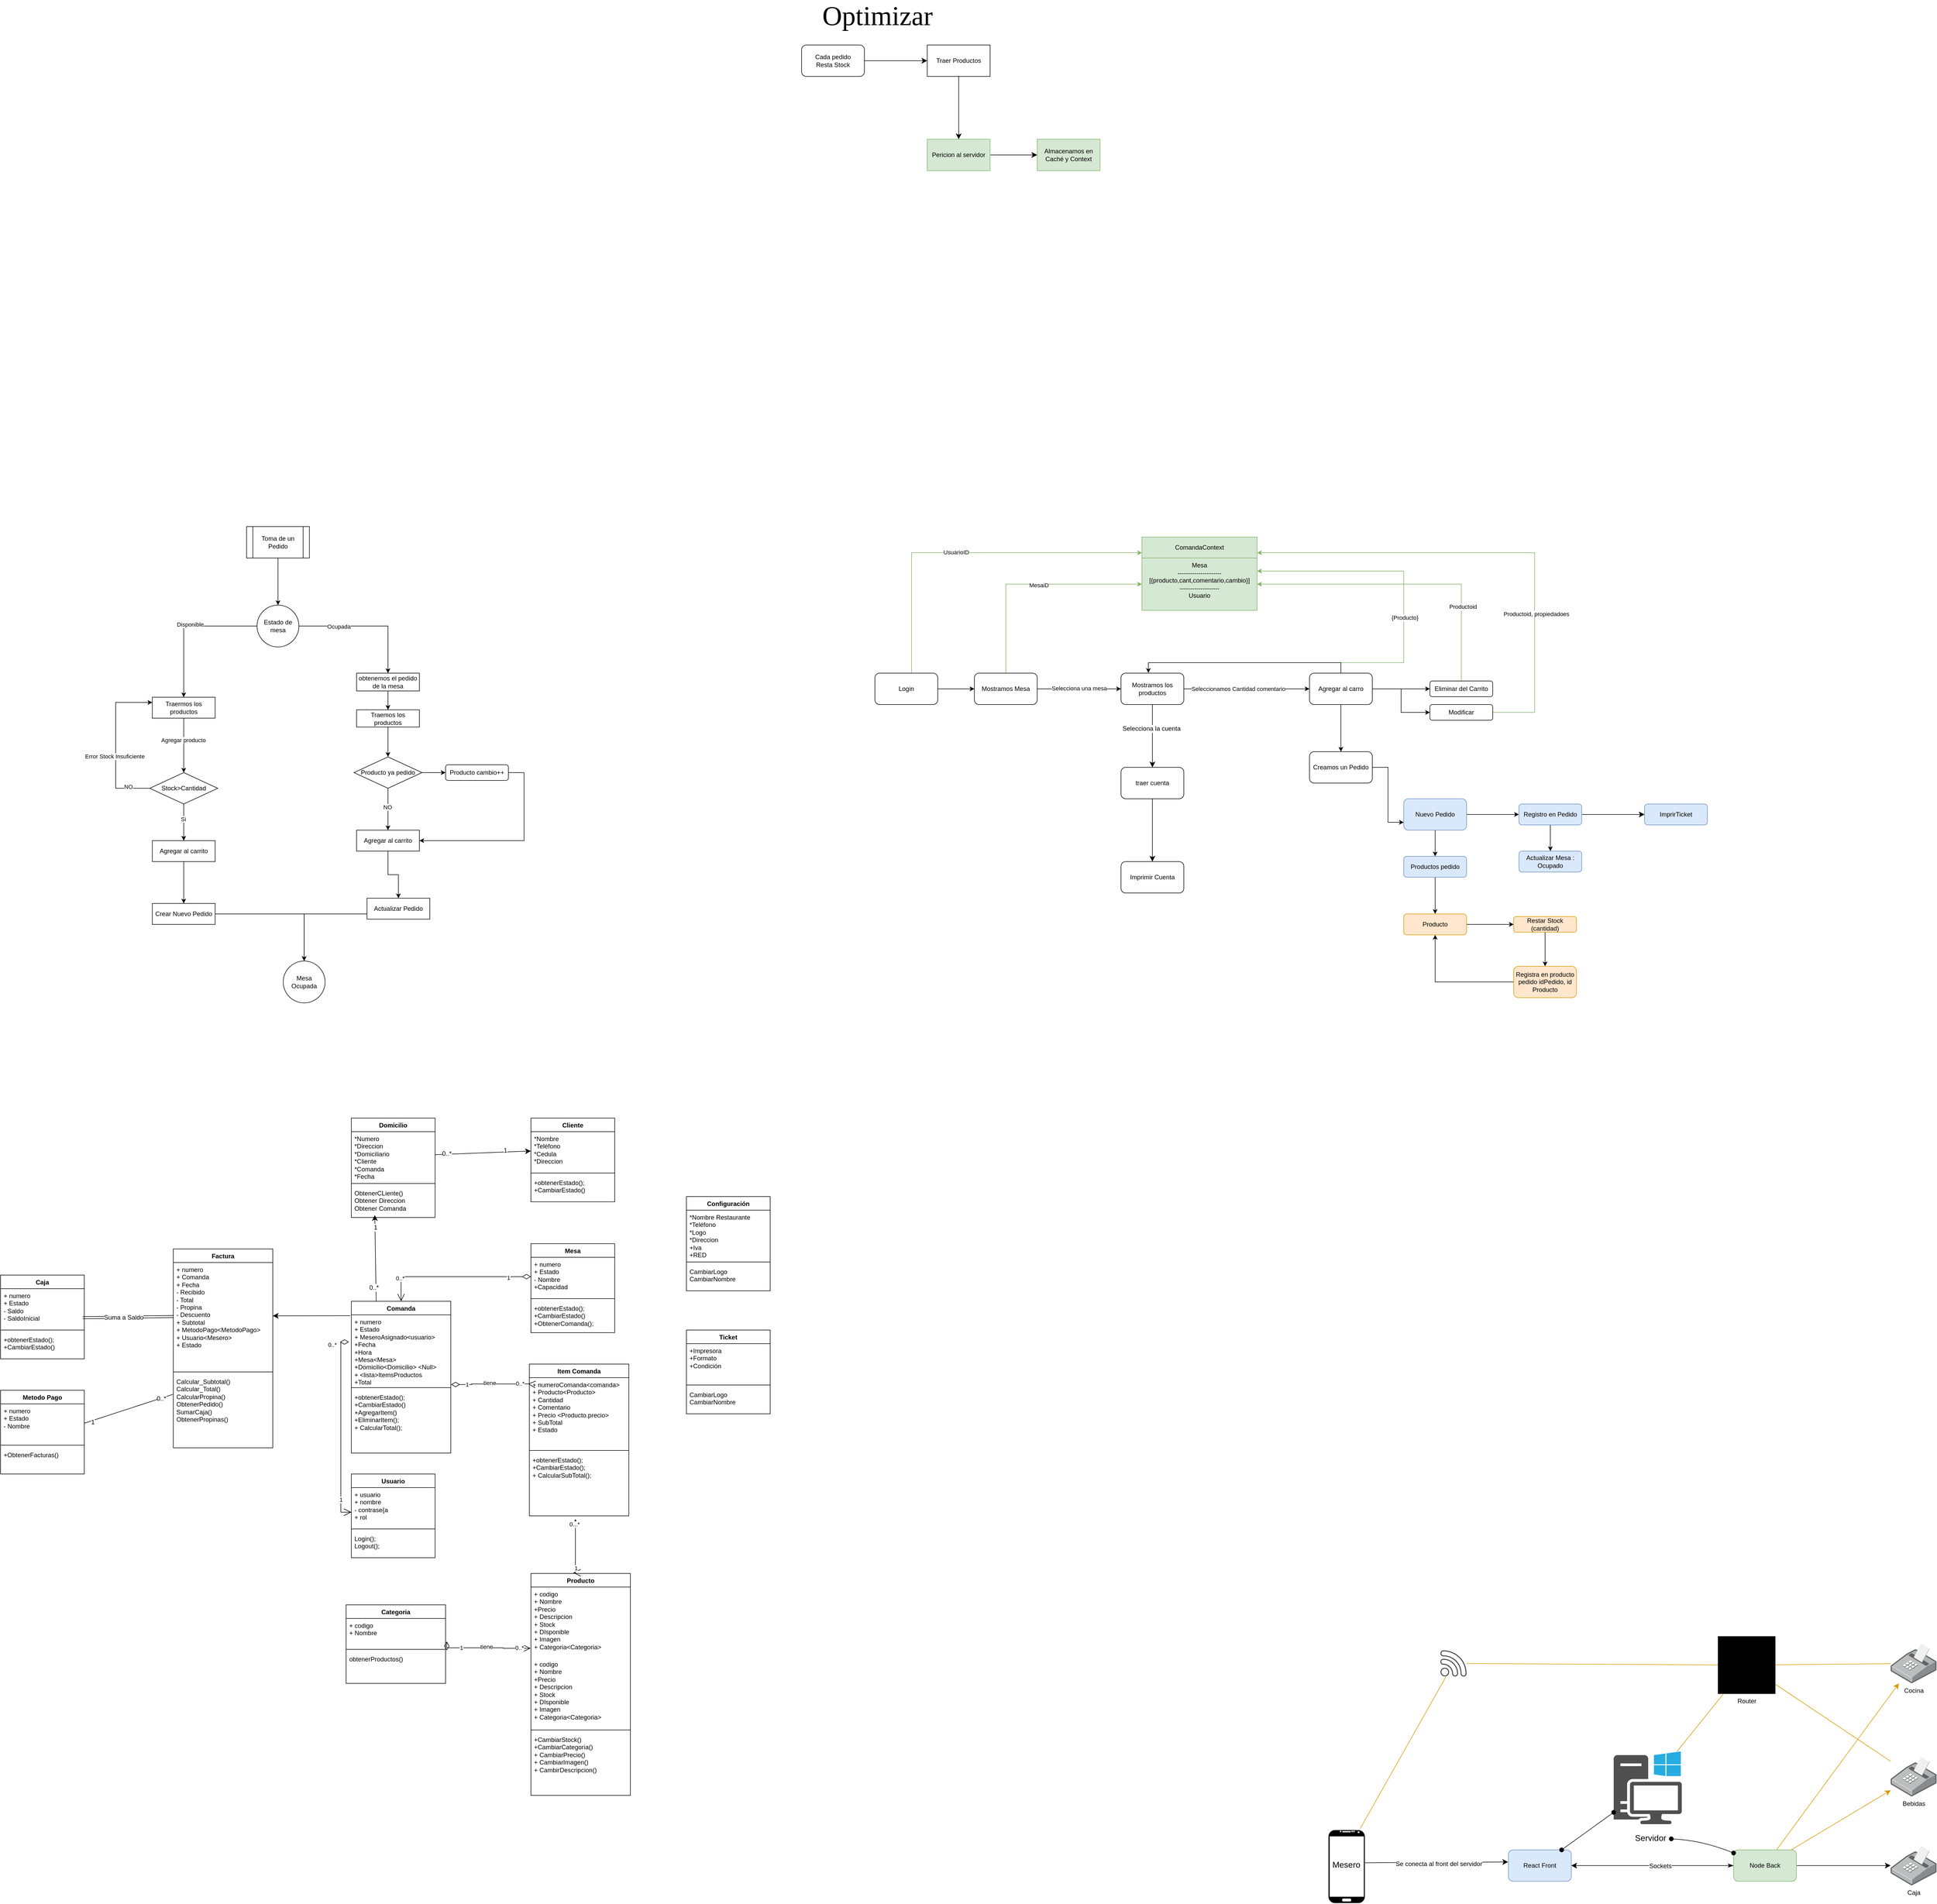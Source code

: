 <mxfile version="25.0.1">
  <diagram name="Página-1" id="ZLfOOwjbxrJCBjGlawMk">
    <mxGraphModel dx="3200" dy="2744" grid="1" gridSize="10" guides="1" tooltips="1" connect="1" arrows="1" fold="1" page="1" pageScale="1" pageWidth="827" pageHeight="1169" math="0" shadow="0">
      <root>
        <mxCell id="0" />
        <mxCell id="1" parent="0" />
        <mxCell id="36kNRSXU-eASTzBY41m4-41" value="" style="edgeStyle=orthogonalEdgeStyle;rounded=0;orthogonalLoop=1;jettySize=auto;html=1;" parent="1" source="36kNRSXU-eASTzBY41m4-36" target="36kNRSXU-eASTzBY41m4-40" edge="1">
          <mxGeometry relative="1" as="geometry" />
        </mxCell>
        <mxCell id="36kNRSXU-eASTzBY41m4-42" value="&lt;div&gt;Seleccionamos Cantidad comentario&lt;/div&gt;" style="edgeLabel;html=1;align=center;verticalAlign=middle;resizable=0;points=[];" parent="36kNRSXU-eASTzBY41m4-41" vertex="1" connectable="0">
          <mxGeometry x="-0.614" y="-1" relative="1" as="geometry">
            <mxPoint x="57" y="-1" as="offset" />
          </mxGeometry>
        </mxCell>
        <mxCell id="yWxDUSBrokPPVqbYyymq-2" value="" style="edgeStyle=none;curved=1;rounded=0;orthogonalLoop=1;jettySize=auto;html=1;fontSize=12;startSize=8;endSize=8;" parent="1" source="36kNRSXU-eASTzBY41m4-36" target="yWxDUSBrokPPVqbYyymq-1" edge="1">
          <mxGeometry relative="1" as="geometry" />
        </mxCell>
        <mxCell id="yWxDUSBrokPPVqbYyymq-5" value="Selecciona la cuenta" style="edgeLabel;html=1;align=center;verticalAlign=middle;resizable=0;points=[];fontSize=12;" parent="yWxDUSBrokPPVqbYyymq-2" vertex="1" connectable="0">
          <mxGeometry x="-0.236" y="-2" relative="1" as="geometry">
            <mxPoint as="offset" />
          </mxGeometry>
        </mxCell>
        <mxCell id="36kNRSXU-eASTzBY41m4-36" value="Mostramos los productos" style="rounded=1;whiteSpace=wrap;html=1;" parent="1" vertex="1">
          <mxGeometry x="300" y="-750" width="120" height="60" as="geometry" />
        </mxCell>
        <mxCell id="36kNRSXU-eASTzBY41m4-38" style="edgeStyle=orthogonalEdgeStyle;rounded=0;orthogonalLoop=1;jettySize=auto;html=1;entryX=0;entryY=0.5;entryDx=0;entryDy=0;" parent="1" source="36kNRSXU-eASTzBY41m4-37" target="36kNRSXU-eASTzBY41m4-36" edge="1">
          <mxGeometry relative="1" as="geometry" />
        </mxCell>
        <mxCell id="36kNRSXU-eASTzBY41m4-39" value="Selecciona una mesa" style="edgeLabel;html=1;align=center;verticalAlign=middle;resizable=0;points=[];" parent="36kNRSXU-eASTzBY41m4-38" vertex="1" connectable="0">
          <mxGeometry x="-0.003" y="1" relative="1" as="geometry">
            <mxPoint as="offset" />
          </mxGeometry>
        </mxCell>
        <mxCell id="36kNRSXU-eASTzBY41m4-54" style="edgeStyle=orthogonalEdgeStyle;rounded=0;orthogonalLoop=1;jettySize=auto;html=1;entryX=0;entryY=0.5;entryDx=0;entryDy=0;fillColor=#d5e8d4;strokeColor=#82b366;" parent="1" source="36kNRSXU-eASTzBY41m4-37" target="36kNRSXU-eASTzBY41m4-52" edge="1">
          <mxGeometry relative="1" as="geometry">
            <mxPoint x="80" y="-930" as="targetPoint" />
            <Array as="points">
              <mxPoint x="80" y="-920" />
            </Array>
          </mxGeometry>
        </mxCell>
        <mxCell id="36kNRSXU-eASTzBY41m4-55" value="MesaiD" style="edgeLabel;html=1;align=center;verticalAlign=middle;resizable=0;points=[];" parent="36kNRSXU-eASTzBY41m4-54" vertex="1" connectable="0">
          <mxGeometry x="0.083" y="-2" relative="1" as="geometry">
            <mxPoint as="offset" />
          </mxGeometry>
        </mxCell>
        <mxCell id="36kNRSXU-eASTzBY41m4-37" value="Mostramos Mesa" style="rounded=1;whiteSpace=wrap;html=1;" parent="1" vertex="1">
          <mxGeometry x="20" y="-750" width="120" height="60" as="geometry" />
        </mxCell>
        <mxCell id="36kNRSXU-eASTzBY41m4-46" value="" style="edgeStyle=orthogonalEdgeStyle;rounded=0;orthogonalLoop=1;jettySize=auto;html=1;" parent="1" source="36kNRSXU-eASTzBY41m4-40" target="36kNRSXU-eASTzBY41m4-45" edge="1">
          <mxGeometry relative="1" as="geometry" />
        </mxCell>
        <mxCell id="36kNRSXU-eASTzBY41m4-49" style="edgeStyle=orthogonalEdgeStyle;rounded=0;orthogonalLoop=1;jettySize=auto;html=1;entryX=1;entryY=0.25;entryDx=0;entryDy=0;fillColor=#d5e8d4;strokeColor=#82b366;exitX=0.5;exitY=0;exitDx=0;exitDy=0;" parent="1" source="36kNRSXU-eASTzBY41m4-40" target="36kNRSXU-eASTzBY41m4-52" edge="1">
          <mxGeometry relative="1" as="geometry">
            <mxPoint x="830" y="-750" as="sourcePoint" />
            <mxPoint x="875" y="-760" as="targetPoint" />
            <Array as="points">
              <mxPoint x="720" y="-770" />
              <mxPoint x="840" y="-770" />
              <mxPoint x="840" y="-945" />
            </Array>
          </mxGeometry>
        </mxCell>
        <mxCell id="36kNRSXU-eASTzBY41m4-60" value="{Producto}" style="edgeLabel;html=1;align=center;verticalAlign=middle;resizable=0;points=[];" parent="36kNRSXU-eASTzBY41m4-49" vertex="1" connectable="0">
          <mxGeometry x="-0.239" y="-2" relative="1" as="geometry">
            <mxPoint as="offset" />
          </mxGeometry>
        </mxCell>
        <mxCell id="36kNRSXU-eASTzBY41m4-62" value="" style="edgeStyle=orthogonalEdgeStyle;rounded=0;orthogonalLoop=1;jettySize=auto;html=1;exitX=1;exitY=0.5;exitDx=0;exitDy=0;" parent="1" source="36kNRSXU-eASTzBY41m4-40" target="36kNRSXU-eASTzBY41m4-61" edge="1">
          <mxGeometry relative="1" as="geometry">
            <mxPoint x="790" y="-690" as="sourcePoint" />
          </mxGeometry>
        </mxCell>
        <mxCell id="36kNRSXU-eASTzBY41m4-68" style="edgeStyle=orthogonalEdgeStyle;rounded=0;orthogonalLoop=1;jettySize=auto;html=1;exitX=1;exitY=0.5;exitDx=0;exitDy=0;entryX=0;entryY=0.5;entryDx=0;entryDy=0;" parent="1" source="36kNRSXU-eASTzBY41m4-40" target="36kNRSXU-eASTzBY41m4-66" edge="1">
          <mxGeometry relative="1" as="geometry" />
        </mxCell>
        <mxCell id="36kNRSXU-eASTzBY41m4-40" value="Agregar al carro" style="whiteSpace=wrap;html=1;rounded=1;" parent="1" vertex="1">
          <mxGeometry x="660" y="-750" width="120" height="60" as="geometry" />
        </mxCell>
        <mxCell id="ApmutINnozND2xl8l0p_-15" style="edgeStyle=orthogonalEdgeStyle;rounded=0;orthogonalLoop=1;jettySize=auto;html=1;entryX=0;entryY=0.75;entryDx=0;entryDy=0;" parent="1" source="36kNRSXU-eASTzBY41m4-45" target="ApmutINnozND2xl8l0p_-1" edge="1">
          <mxGeometry relative="1" as="geometry" />
        </mxCell>
        <mxCell id="36kNRSXU-eASTzBY41m4-45" value="Creamos un Pedido" style="whiteSpace=wrap;html=1;rounded=1;" parent="1" vertex="1">
          <mxGeometry x="660" y="-600" width="120" height="60" as="geometry" />
        </mxCell>
        <mxCell id="36kNRSXU-eASTzBY41m4-53" value="" style="group" parent="1" vertex="1" connectable="0">
          <mxGeometry x="340" y="-1010" width="220" height="140" as="geometry" />
        </mxCell>
        <mxCell id="36kNRSXU-eASTzBY41m4-51" value="ComandaContext" style="rounded=0;whiteSpace=wrap;html=1;fillColor=#d5e8d4;strokeColor=#82b366;" parent="36kNRSXU-eASTzBY41m4-53" vertex="1">
          <mxGeometry width="220.0" height="40" as="geometry" />
        </mxCell>
        <mxCell id="36kNRSXU-eASTzBY41m4-52" value="Mesa&lt;div&gt;---------------------&lt;/div&gt;&lt;div&gt;[{producto,cant,comentario,cambio}]&lt;/div&gt;&lt;div&gt;-------------------&lt;/div&gt;&lt;div&gt;Usuario&lt;/div&gt;&lt;div&gt;&lt;br&gt;&lt;/div&gt;" style="rounded=0;whiteSpace=wrap;html=1;fillColor=#d5e8d4;strokeColor=#82b366;" parent="36kNRSXU-eASTzBY41m4-53" vertex="1">
          <mxGeometry y="40" width="220.0" height="100" as="geometry" />
        </mxCell>
        <mxCell id="36kNRSXU-eASTzBY41m4-57" style="edgeStyle=orthogonalEdgeStyle;rounded=0;orthogonalLoop=1;jettySize=auto;html=1;entryX=0;entryY=0.75;entryDx=0;entryDy=0;fillColor=#d5e8d4;strokeColor=#82b366;" parent="1" source="36kNRSXU-eASTzBY41m4-56" target="36kNRSXU-eASTzBY41m4-51" edge="1">
          <mxGeometry relative="1" as="geometry">
            <Array as="points">
              <mxPoint x="-100" y="-980" />
            </Array>
          </mxGeometry>
        </mxCell>
        <mxCell id="36kNRSXU-eASTzBY41m4-58" value="UsuarioID" style="edgeLabel;html=1;align=center;verticalAlign=middle;resizable=0;points=[];" parent="36kNRSXU-eASTzBY41m4-57" vertex="1" connectable="0">
          <mxGeometry x="-0.06" y="1" relative="1" as="geometry">
            <mxPoint as="offset" />
          </mxGeometry>
        </mxCell>
        <mxCell id="36kNRSXU-eASTzBY41m4-59" style="edgeStyle=orthogonalEdgeStyle;rounded=0;orthogonalLoop=1;jettySize=auto;html=1;exitX=1;exitY=0.5;exitDx=0;exitDy=0;entryX=0;entryY=0.5;entryDx=0;entryDy=0;" parent="1" source="36kNRSXU-eASTzBY41m4-56" target="36kNRSXU-eASTzBY41m4-37" edge="1">
          <mxGeometry relative="1" as="geometry" />
        </mxCell>
        <mxCell id="36kNRSXU-eASTzBY41m4-56" value="Login" style="rounded=1;whiteSpace=wrap;html=1;" parent="1" vertex="1">
          <mxGeometry x="-170" y="-750" width="120" height="60" as="geometry" />
        </mxCell>
        <mxCell id="36kNRSXU-eASTzBY41m4-64" style="edgeStyle=orthogonalEdgeStyle;rounded=0;orthogonalLoop=1;jettySize=auto;html=1;entryX=1;entryY=0.5;entryDx=0;entryDy=0;fillColor=#d5e8d4;strokeColor=#82b366;" parent="1" source="36kNRSXU-eASTzBY41m4-61" target="36kNRSXU-eASTzBY41m4-52" edge="1">
          <mxGeometry relative="1" as="geometry">
            <Array as="points">
              <mxPoint x="950" y="-920" />
            </Array>
          </mxGeometry>
        </mxCell>
        <mxCell id="36kNRSXU-eASTzBY41m4-65" value="Productoid" style="edgeLabel;html=1;align=center;verticalAlign=middle;resizable=0;points=[];" parent="36kNRSXU-eASTzBY41m4-64" vertex="1" connectable="0">
          <mxGeometry x="-0.504" y="-3" relative="1" as="geometry">
            <mxPoint as="offset" />
          </mxGeometry>
        </mxCell>
        <mxCell id="36kNRSXU-eASTzBY41m4-61" value="Eliminar del Carrito" style="whiteSpace=wrap;html=1;rounded=1;" parent="1" vertex="1">
          <mxGeometry x="890" y="-735" width="120" height="30" as="geometry" />
        </mxCell>
        <mxCell id="36kNRSXU-eASTzBY41m4-63" style="edgeStyle=orthogonalEdgeStyle;rounded=0;orthogonalLoop=1;jettySize=auto;html=1;exitX=0.5;exitY=0;exitDx=0;exitDy=0;entryX=0.436;entryY=-0.008;entryDx=0;entryDy=0;entryPerimeter=0;" parent="1" source="36kNRSXU-eASTzBY41m4-40" target="36kNRSXU-eASTzBY41m4-36" edge="1">
          <mxGeometry relative="1" as="geometry" />
        </mxCell>
        <mxCell id="36kNRSXU-eASTzBY41m4-69" style="edgeStyle=orthogonalEdgeStyle;rounded=0;orthogonalLoop=1;jettySize=auto;html=1;entryX=1;entryY=0.75;entryDx=0;entryDy=0;fillColor=#d5e8d4;strokeColor=#82b366;" parent="1" source="36kNRSXU-eASTzBY41m4-66" target="36kNRSXU-eASTzBY41m4-51" edge="1">
          <mxGeometry relative="1" as="geometry">
            <Array as="points">
              <mxPoint x="1090" y="-675" />
              <mxPoint x="1090" y="-980" />
            </Array>
          </mxGeometry>
        </mxCell>
        <mxCell id="36kNRSXU-eASTzBY41m4-70" value="Productoid, propiedadoes" style="edgeLabel;html=1;align=center;verticalAlign=middle;resizable=0;points=[];" parent="36kNRSXU-eASTzBY41m4-69" vertex="1" connectable="0">
          <mxGeometry x="-0.414" y="-3" relative="1" as="geometry">
            <mxPoint as="offset" />
          </mxGeometry>
        </mxCell>
        <mxCell id="36kNRSXU-eASTzBY41m4-66" value="Modificar" style="whiteSpace=wrap;html=1;rounded=1;" parent="1" vertex="1">
          <mxGeometry x="890" y="-690" width="120" height="30" as="geometry" />
        </mxCell>
        <mxCell id="ApmutINnozND2xl8l0p_-3" value="" style="edgeStyle=orthogonalEdgeStyle;rounded=0;orthogonalLoop=1;jettySize=auto;html=1;" parent="1" source="ApmutINnozND2xl8l0p_-1" target="ApmutINnozND2xl8l0p_-2" edge="1">
          <mxGeometry relative="1" as="geometry" />
        </mxCell>
        <mxCell id="ApmutINnozND2xl8l0p_-7" style="edgeStyle=orthogonalEdgeStyle;rounded=0;orthogonalLoop=1;jettySize=auto;html=1;entryX=0.5;entryY=0;entryDx=0;entryDy=0;" parent="1" source="ApmutINnozND2xl8l0p_-1" target="ApmutINnozND2xl8l0p_-6" edge="1">
          <mxGeometry relative="1" as="geometry" />
        </mxCell>
        <mxCell id="ApmutINnozND2xl8l0p_-1" value="Nuevo Pedido" style="whiteSpace=wrap;html=1;rounded=1;fillColor=#dae8fc;strokeColor=#6c8ebf;" parent="1" vertex="1">
          <mxGeometry x="840" y="-510" width="120" height="60" as="geometry" />
        </mxCell>
        <mxCell id="ApmutINnozND2xl8l0p_-5" value="" style="edgeStyle=orthogonalEdgeStyle;rounded=0;orthogonalLoop=1;jettySize=auto;html=1;" parent="1" source="ApmutINnozND2xl8l0p_-2" target="ApmutINnozND2xl8l0p_-4" edge="1">
          <mxGeometry relative="1" as="geometry" />
        </mxCell>
        <mxCell id="0zsdMRn9nBKS0Z1Zr-Rf-10" value="" style="edgeStyle=none;curved=1;rounded=0;orthogonalLoop=1;jettySize=auto;html=1;fontSize=12;startSize=8;endSize=8;" edge="1" parent="1" source="ApmutINnozND2xl8l0p_-2" target="0zsdMRn9nBKS0Z1Zr-Rf-9">
          <mxGeometry relative="1" as="geometry" />
        </mxCell>
        <mxCell id="ApmutINnozND2xl8l0p_-2" value="Registro en Pedido" style="whiteSpace=wrap;html=1;fillColor=#dae8fc;strokeColor=#6c8ebf;rounded=1;" parent="1" vertex="1">
          <mxGeometry x="1060" y="-500" width="120" height="40" as="geometry" />
        </mxCell>
        <mxCell id="ApmutINnozND2xl8l0p_-4" value="Actualizar Mesa : Ocupado" style="whiteSpace=wrap;html=1;fillColor=#dae8fc;strokeColor=#6c8ebf;rounded=1;" parent="1" vertex="1">
          <mxGeometry x="1060" y="-410" width="120" height="40" as="geometry" />
        </mxCell>
        <mxCell id="ApmutINnozND2xl8l0p_-9" value="" style="edgeStyle=orthogonalEdgeStyle;rounded=0;orthogonalLoop=1;jettySize=auto;html=1;" parent="1" source="ApmutINnozND2xl8l0p_-6" target="ApmutINnozND2xl8l0p_-8" edge="1">
          <mxGeometry relative="1" as="geometry" />
        </mxCell>
        <mxCell id="ApmutINnozND2xl8l0p_-6" value="Productos pedido" style="whiteSpace=wrap;html=1;fillColor=#dae8fc;strokeColor=#6c8ebf;rounded=1;" parent="1" vertex="1">
          <mxGeometry x="840" y="-400" width="120" height="40" as="geometry" />
        </mxCell>
        <mxCell id="ApmutINnozND2xl8l0p_-11" value="" style="edgeStyle=orthogonalEdgeStyle;rounded=0;orthogonalLoop=1;jettySize=auto;html=1;" parent="1" source="ApmutINnozND2xl8l0p_-8" target="ApmutINnozND2xl8l0p_-10" edge="1">
          <mxGeometry relative="1" as="geometry" />
        </mxCell>
        <mxCell id="ApmutINnozND2xl8l0p_-8" value="Producto" style="whiteSpace=wrap;html=1;fillColor=#ffe6cc;strokeColor=#d79b00;rounded=1;" parent="1" vertex="1">
          <mxGeometry x="840" y="-290" width="120" height="40" as="geometry" />
        </mxCell>
        <mxCell id="ApmutINnozND2xl8l0p_-13" value="" style="edgeStyle=orthogonalEdgeStyle;rounded=0;orthogonalLoop=1;jettySize=auto;html=1;" parent="1" source="ApmutINnozND2xl8l0p_-10" target="ApmutINnozND2xl8l0p_-12" edge="1">
          <mxGeometry relative="1" as="geometry" />
        </mxCell>
        <mxCell id="ApmutINnozND2xl8l0p_-10" value="Restar Stock (cantidad)" style="whiteSpace=wrap;html=1;fillColor=#ffe6cc;strokeColor=#d79b00;rounded=1;" parent="1" vertex="1">
          <mxGeometry x="1050" y="-285" width="120" height="30" as="geometry" />
        </mxCell>
        <mxCell id="ApmutINnozND2xl8l0p_-14" style="edgeStyle=orthogonalEdgeStyle;rounded=0;orthogonalLoop=1;jettySize=auto;html=1;" parent="1" source="ApmutINnozND2xl8l0p_-12" target="ApmutINnozND2xl8l0p_-8" edge="1">
          <mxGeometry relative="1" as="geometry" />
        </mxCell>
        <mxCell id="ApmutINnozND2xl8l0p_-12" value="Registra en producto pedido idPedido, id Producto" style="whiteSpace=wrap;html=1;fillColor=#ffe6cc;strokeColor=#d79b00;rounded=1;" parent="1" vertex="1">
          <mxGeometry x="1050" y="-190" width="120" height="60" as="geometry" />
        </mxCell>
        <mxCell id="ApmutINnozND2xl8l0p_-19" value="" style="edgeStyle=orthogonalEdgeStyle;rounded=0;orthogonalLoop=1;jettySize=auto;html=1;entryX=0.5;entryY=0;entryDx=0;entryDy=0;" parent="1" source="ApmutINnozND2xl8l0p_-17" target="ApmutINnozND2xl8l0p_-21" edge="1">
          <mxGeometry relative="1" as="geometry">
            <mxPoint x="-1310.09" y="-890" as="targetPoint" />
          </mxGeometry>
        </mxCell>
        <mxCell id="ApmutINnozND2xl8l0p_-17" value="Toma de un Pedido" style="shape=process;whiteSpace=wrap;html=1;backgroundOutline=1;" parent="1" vertex="1">
          <mxGeometry x="-1370.09" y="-1030" width="120" height="60" as="geometry" />
        </mxCell>
        <mxCell id="ApmutINnozND2xl8l0p_-23" value="" style="edgeStyle=orthogonalEdgeStyle;rounded=0;orthogonalLoop=1;jettySize=auto;html=1;" parent="1" source="ApmutINnozND2xl8l0p_-21" target="ApmutINnozND2xl8l0p_-22" edge="1">
          <mxGeometry relative="1" as="geometry">
            <Array as="points">
              <mxPoint x="-1100" y="-840" />
            </Array>
          </mxGeometry>
        </mxCell>
        <mxCell id="ApmutINnozND2xl8l0p_-24" value="Ocupada" style="edgeLabel;html=1;align=center;verticalAlign=middle;resizable=0;points=[];" parent="ApmutINnozND2xl8l0p_-23" vertex="1" connectable="0">
          <mxGeometry x="-0.42" y="-1" relative="1" as="geometry">
            <mxPoint as="offset" />
          </mxGeometry>
        </mxCell>
        <mxCell id="ApmutINnozND2xl8l0p_-30" value="" style="edgeStyle=orthogonalEdgeStyle;rounded=0;orthogonalLoop=1;jettySize=auto;html=1;" parent="1" source="ApmutINnozND2xl8l0p_-21" target="ApmutINnozND2xl8l0p_-29" edge="1">
          <mxGeometry relative="1" as="geometry" />
        </mxCell>
        <mxCell id="ApmutINnozND2xl8l0p_-31" value="Disponible" style="edgeLabel;html=1;align=center;verticalAlign=middle;resizable=0;points=[];" parent="ApmutINnozND2xl8l0p_-30" vertex="1" connectable="0">
          <mxGeometry x="-0.072" y="-3" relative="1" as="geometry">
            <mxPoint as="offset" />
          </mxGeometry>
        </mxCell>
        <mxCell id="ApmutINnozND2xl8l0p_-21" value="Estado de mesa" style="ellipse;whiteSpace=wrap;html=1;aspect=fixed;" parent="1" vertex="1">
          <mxGeometry x="-1350.09" y="-880" width="80" height="80" as="geometry" />
        </mxCell>
        <mxCell id="ApmutINnozND2xl8l0p_-44" value="" style="edgeStyle=orthogonalEdgeStyle;rounded=0;orthogonalLoop=1;jettySize=auto;html=1;" parent="1" source="ApmutINnozND2xl8l0p_-22" target="ApmutINnozND2xl8l0p_-43" edge="1">
          <mxGeometry relative="1" as="geometry" />
        </mxCell>
        <mxCell id="ApmutINnozND2xl8l0p_-22" value="obtenemos el pedido de la mesa" style="whiteSpace=wrap;html=1;" parent="1" vertex="1">
          <mxGeometry x="-1160.0" y="-750" width="120" height="34" as="geometry" />
        </mxCell>
        <mxCell id="ApmutINnozND2xl8l0p_-33" value="" style="edgeStyle=orthogonalEdgeStyle;rounded=0;orthogonalLoop=1;jettySize=auto;html=1;entryX=0.5;entryY=0;entryDx=0;entryDy=0;" parent="1" source="ApmutINnozND2xl8l0p_-29" target="ApmutINnozND2xl8l0p_-34" edge="1">
          <mxGeometry relative="1" as="geometry">
            <mxPoint x="-1490.09" y="-594" as="targetPoint" />
          </mxGeometry>
        </mxCell>
        <mxCell id="ApmutINnozND2xl8l0p_-35" value="Agregar producto" style="edgeLabel;html=1;align=center;verticalAlign=middle;resizable=0;points=[];" parent="ApmutINnozND2xl8l0p_-33" vertex="1" connectable="0">
          <mxGeometry x="-0.189" y="-1" relative="1" as="geometry">
            <mxPoint as="offset" />
          </mxGeometry>
        </mxCell>
        <mxCell id="ApmutINnozND2xl8l0p_-29" value="Traermos los productos" style="whiteSpace=wrap;html=1;" parent="1" vertex="1">
          <mxGeometry x="-1550.09" y="-704" width="120" height="40" as="geometry" />
        </mxCell>
        <mxCell id="ApmutINnozND2xl8l0p_-37" value="" style="edgeStyle=orthogonalEdgeStyle;rounded=0;orthogonalLoop=1;jettySize=auto;html=1;" parent="1" source="ApmutINnozND2xl8l0p_-34" target="ApmutINnozND2xl8l0p_-36" edge="1">
          <mxGeometry relative="1" as="geometry" />
        </mxCell>
        <mxCell id="ApmutINnozND2xl8l0p_-38" value="Si" style="edgeLabel;html=1;align=center;verticalAlign=middle;resizable=0;points=[];" parent="ApmutINnozND2xl8l0p_-37" vertex="1" connectable="0">
          <mxGeometry x="-0.165" y="-1" relative="1" as="geometry">
            <mxPoint as="offset" />
          </mxGeometry>
        </mxCell>
        <mxCell id="ApmutINnozND2xl8l0p_-39" style="edgeStyle=orthogonalEdgeStyle;rounded=0;orthogonalLoop=1;jettySize=auto;html=1;exitX=0;exitY=0.5;exitDx=0;exitDy=0;entryX=0;entryY=0.25;entryDx=0;entryDy=0;" parent="1" source="ApmutINnozND2xl8l0p_-34" target="ApmutINnozND2xl8l0p_-29" edge="1">
          <mxGeometry relative="1" as="geometry">
            <Array as="points">
              <mxPoint x="-1620.09" y="-530" />
              <mxPoint x="-1620.09" y="-694" />
            </Array>
          </mxGeometry>
        </mxCell>
        <mxCell id="ApmutINnozND2xl8l0p_-40" value="Error Stock Insuficiente" style="edgeLabel;html=1;align=center;verticalAlign=middle;resizable=0;points=[];" parent="ApmutINnozND2xl8l0p_-39" vertex="1" connectable="0">
          <mxGeometry x="-0.156" y="2" relative="1" as="geometry">
            <mxPoint as="offset" />
          </mxGeometry>
        </mxCell>
        <mxCell id="ApmutINnozND2xl8l0p_-46" value="NO" style="edgeLabel;html=1;align=center;verticalAlign=middle;resizable=0;points=[];" parent="ApmutINnozND2xl8l0p_-39" vertex="1" connectable="0">
          <mxGeometry x="-0.727" y="-3" relative="1" as="geometry">
            <mxPoint as="offset" />
          </mxGeometry>
        </mxCell>
        <mxCell id="ApmutINnozND2xl8l0p_-34" value="Stock&amp;gt;Cantidad" style="rhombus;whiteSpace=wrap;html=1;" parent="1" vertex="1">
          <mxGeometry x="-1555.09" y="-560" width="130" height="60" as="geometry" />
        </mxCell>
        <mxCell id="ApmutINnozND2xl8l0p_-42" value="" style="edgeStyle=orthogonalEdgeStyle;rounded=0;orthogonalLoop=1;jettySize=auto;html=1;" parent="1" source="ApmutINnozND2xl8l0p_-36" target="ApmutINnozND2xl8l0p_-41" edge="1">
          <mxGeometry relative="1" as="geometry" />
        </mxCell>
        <mxCell id="ApmutINnozND2xl8l0p_-36" value="Agregar al carrito" style="whiteSpace=wrap;html=1;" parent="1" vertex="1">
          <mxGeometry x="-1550.09" y="-430" width="120" height="40" as="geometry" />
        </mxCell>
        <mxCell id="ApmutINnozND2xl8l0p_-64" value="" style="edgeStyle=orthogonalEdgeStyle;rounded=0;orthogonalLoop=1;jettySize=auto;html=1;" parent="1" source="ApmutINnozND2xl8l0p_-41" target="ApmutINnozND2xl8l0p_-63" edge="1">
          <mxGeometry relative="1" as="geometry" />
        </mxCell>
        <mxCell id="ApmutINnozND2xl8l0p_-41" value="Crear Nuevo Pedido" style="whiteSpace=wrap;html=1;" parent="1" vertex="1">
          <mxGeometry x="-1550.09" y="-310" width="120" height="40" as="geometry" />
        </mxCell>
        <mxCell id="ApmutINnozND2xl8l0p_-47" style="edgeStyle=orthogonalEdgeStyle;rounded=0;orthogonalLoop=1;jettySize=auto;html=1;entryX=0.5;entryY=0;entryDx=0;entryDy=0;" parent="1" source="ApmutINnozND2xl8l0p_-43" target="ApmutINnozND2xl8l0p_-45" edge="1">
          <mxGeometry relative="1" as="geometry" />
        </mxCell>
        <mxCell id="ApmutINnozND2xl8l0p_-43" value="Traemos los productos" style="whiteSpace=wrap;html=1;" parent="1" vertex="1">
          <mxGeometry x="-1160.0" y="-680" width="120" height="33" as="geometry" />
        </mxCell>
        <mxCell id="ApmutINnozND2xl8l0p_-52" value="" style="edgeStyle=orthogonalEdgeStyle;rounded=0;orthogonalLoop=1;jettySize=auto;html=1;entryX=0;entryY=0.5;entryDx=0;entryDy=0;" parent="1" source="ApmutINnozND2xl8l0p_-45" target="ApmutINnozND2xl8l0p_-61" edge="1">
          <mxGeometry relative="1" as="geometry">
            <mxPoint x="-920.09" y="-560" as="targetPoint" />
          </mxGeometry>
        </mxCell>
        <mxCell id="ApmutINnozND2xl8l0p_-54" value="" style="edgeStyle=orthogonalEdgeStyle;rounded=0;orthogonalLoop=1;jettySize=auto;html=1;" parent="1" source="ApmutINnozND2xl8l0p_-45" target="ApmutINnozND2xl8l0p_-53" edge="1">
          <mxGeometry relative="1" as="geometry" />
        </mxCell>
        <mxCell id="ApmutINnozND2xl8l0p_-55" value="NO" style="edgeLabel;html=1;align=center;verticalAlign=middle;resizable=0;points=[];" parent="ApmutINnozND2xl8l0p_-54" vertex="1" connectable="0">
          <mxGeometry x="-0.113" y="-1" relative="1" as="geometry">
            <mxPoint as="offset" />
          </mxGeometry>
        </mxCell>
        <mxCell id="ApmutINnozND2xl8l0p_-45" value="Producto ya pedido" style="rhombus;whiteSpace=wrap;html=1;" parent="1" vertex="1">
          <mxGeometry x="-1165.0" y="-590" width="130" height="60" as="geometry" />
        </mxCell>
        <mxCell id="ApmutINnozND2xl8l0p_-57" style="edgeStyle=orthogonalEdgeStyle;rounded=0;orthogonalLoop=1;jettySize=auto;html=1;entryX=0.5;entryY=0;entryDx=0;entryDy=0;" parent="1" source="ApmutINnozND2xl8l0p_-53" target="ApmutINnozND2xl8l0p_-56" edge="1">
          <mxGeometry relative="1" as="geometry" />
        </mxCell>
        <mxCell id="ApmutINnozND2xl8l0p_-53" value="Agregar al carrito" style="whiteSpace=wrap;html=1;" parent="1" vertex="1">
          <mxGeometry x="-1160.0" y="-450" width="120" height="40" as="geometry" />
        </mxCell>
        <mxCell id="ApmutINnozND2xl8l0p_-65" style="edgeStyle=orthogonalEdgeStyle;rounded=0;orthogonalLoop=1;jettySize=auto;html=1;entryX=0.5;entryY=0;entryDx=0;entryDy=0;" parent="1" source="ApmutINnozND2xl8l0p_-56" target="ApmutINnozND2xl8l0p_-63" edge="1">
          <mxGeometry relative="1" as="geometry">
            <Array as="points">
              <mxPoint x="-1260.09" y="-290" />
            </Array>
          </mxGeometry>
        </mxCell>
        <mxCell id="ApmutINnozND2xl8l0p_-56" value="Actualizar Pedido" style="whiteSpace=wrap;html=1;" parent="1" vertex="1">
          <mxGeometry x="-1140.09" y="-320" width="120" height="40" as="geometry" />
        </mxCell>
        <mxCell id="ApmutINnozND2xl8l0p_-62" style="edgeStyle=orthogonalEdgeStyle;rounded=0;orthogonalLoop=1;jettySize=auto;html=1;entryX=1;entryY=0.5;entryDx=0;entryDy=0;" parent="1" source="ApmutINnozND2xl8l0p_-61" target="ApmutINnozND2xl8l0p_-53" edge="1">
          <mxGeometry relative="1" as="geometry">
            <Array as="points">
              <mxPoint x="-840.09" y="-430" />
            </Array>
          </mxGeometry>
        </mxCell>
        <mxCell id="ApmutINnozND2xl8l0p_-61" value="Producto cambio++" style="rounded=1;whiteSpace=wrap;html=1;" parent="1" vertex="1">
          <mxGeometry x="-990" y="-575" width="120" height="30" as="geometry" />
        </mxCell>
        <mxCell id="ApmutINnozND2xl8l0p_-63" value="Mesa Ocupada" style="ellipse;whiteSpace=wrap;html=1;" parent="1" vertex="1">
          <mxGeometry x="-1300.09" y="-200" width="80" height="80" as="geometry" />
        </mxCell>
        <mxCell id="ApmutINnozND2xl8l0p_-66" value="Usuario" style="swimlane;fontStyle=1;align=center;verticalAlign=top;childLayout=stackLayout;horizontal=1;startSize=26;horizontalStack=0;resizeParent=1;resizeParentMax=0;resizeLast=0;collapsible=1;marginBottom=0;whiteSpace=wrap;html=1;" parent="1" vertex="1">
          <mxGeometry x="-1170" y="780" width="160" height="160" as="geometry" />
        </mxCell>
        <mxCell id="ApmutINnozND2xl8l0p_-67" value="+ usuario&lt;div&gt;+ nombre&lt;/div&gt;&lt;div&gt;- contrase{a&lt;/div&gt;&lt;div&gt;+ rol&lt;/div&gt;&lt;div&gt;&lt;br&gt;&lt;/div&gt;" style="text;strokeColor=none;fillColor=none;align=left;verticalAlign=top;spacingLeft=4;spacingRight=4;overflow=hidden;rotatable=0;points=[[0,0.5],[1,0.5]];portConstraint=eastwest;whiteSpace=wrap;html=1;" parent="ApmutINnozND2xl8l0p_-66" vertex="1">
          <mxGeometry y="26" width="160" height="74" as="geometry" />
        </mxCell>
        <mxCell id="ApmutINnozND2xl8l0p_-68" value="" style="line;strokeWidth=1;fillColor=none;align=left;verticalAlign=middle;spacingTop=-1;spacingLeft=3;spacingRight=3;rotatable=0;labelPosition=right;points=[];portConstraint=eastwest;strokeColor=inherit;" parent="ApmutINnozND2xl8l0p_-66" vertex="1">
          <mxGeometry y="100" width="160" height="10" as="geometry" />
        </mxCell>
        <mxCell id="ApmutINnozND2xl8l0p_-69" value="Login();&lt;div&gt;Logout();&lt;/div&gt;" style="text;strokeColor=none;fillColor=none;align=left;verticalAlign=top;spacingLeft=4;spacingRight=4;overflow=hidden;rotatable=0;points=[[0,0.5],[1,0.5]];portConstraint=eastwest;whiteSpace=wrap;html=1;" parent="ApmutINnozND2xl8l0p_-66" vertex="1">
          <mxGeometry y="110" width="160" height="50" as="geometry" />
        </mxCell>
        <mxCell id="ApmutINnozND2xl8l0p_-70" value="Mesa" style="swimlane;fontStyle=1;align=center;verticalAlign=top;childLayout=stackLayout;horizontal=1;startSize=26;horizontalStack=0;resizeParent=1;resizeParentMax=0;resizeLast=0;collapsible=1;marginBottom=0;whiteSpace=wrap;html=1;" parent="1" vertex="1">
          <mxGeometry x="-827" y="340" width="160" height="170" as="geometry" />
        </mxCell>
        <mxCell id="ApmutINnozND2xl8l0p_-71" value="+ numero&lt;div&gt;+ Estado&lt;/div&gt;&lt;div&gt;- Nombre&lt;/div&gt;&lt;div&gt;+Capacidad&lt;/div&gt;" style="text;strokeColor=none;fillColor=none;align=left;verticalAlign=top;spacingLeft=4;spacingRight=4;overflow=hidden;rotatable=0;points=[[0,0.5],[1,0.5]];portConstraint=eastwest;whiteSpace=wrap;html=1;" parent="ApmutINnozND2xl8l0p_-70" vertex="1">
          <mxGeometry y="26" width="160" height="74" as="geometry" />
        </mxCell>
        <mxCell id="ApmutINnozND2xl8l0p_-72" value="" style="line;strokeWidth=1;fillColor=none;align=left;verticalAlign=middle;spacingTop=-1;spacingLeft=3;spacingRight=3;rotatable=0;labelPosition=right;points=[];portConstraint=eastwest;strokeColor=inherit;" parent="ApmutINnozND2xl8l0p_-70" vertex="1">
          <mxGeometry y="100" width="160" height="10" as="geometry" />
        </mxCell>
        <mxCell id="ApmutINnozND2xl8l0p_-73" value="+obtenerEstado();&lt;div&gt;+CambiarEstado()&lt;/div&gt;&lt;div&gt;+ObtenerComanda();&lt;/div&gt;" style="text;strokeColor=none;fillColor=none;align=left;verticalAlign=top;spacingLeft=4;spacingRight=4;overflow=hidden;rotatable=0;points=[[0,0.5],[1,0.5]];portConstraint=eastwest;whiteSpace=wrap;html=1;" parent="ApmutINnozND2xl8l0p_-70" vertex="1">
          <mxGeometry y="110" width="160" height="60" as="geometry" />
        </mxCell>
        <mxCell id="ApmutINnozND2xl8l0p_-74" value="Comanda" style="swimlane;fontStyle=1;align=center;verticalAlign=top;childLayout=stackLayout;horizontal=1;startSize=26;horizontalStack=0;resizeParent=1;resizeParentMax=0;resizeLast=0;collapsible=1;marginBottom=0;whiteSpace=wrap;html=1;" parent="1" vertex="1">
          <mxGeometry x="-1170" y="450" width="190" height="290" as="geometry" />
        </mxCell>
        <mxCell id="ApmutINnozND2xl8l0p_-75" value="+ numero&lt;div&gt;+ Estado&lt;/div&gt;&lt;div&gt;+ MeseroAsignado&amp;lt;usuario&amp;gt;&lt;/div&gt;&lt;div&gt;+Fecha&lt;/div&gt;&lt;div&gt;+Hora&lt;/div&gt;&lt;div&gt;+Mesa&amp;lt;Mesa&amp;gt;&lt;/div&gt;&lt;div&gt;+Domicilio&amp;lt;Domicilio&amp;gt; &amp;lt;Null&amp;gt;&lt;/div&gt;&lt;div&gt;+ &amp;lt;lista&amp;gt;ItemsProductos&lt;/div&gt;&lt;div&gt;+Total&lt;/div&gt;" style="text;strokeColor=none;fillColor=none;align=left;verticalAlign=top;spacingLeft=4;spacingRight=4;overflow=hidden;rotatable=0;points=[[0,0.5],[1,0.5]];portConstraint=eastwest;whiteSpace=wrap;html=1;" parent="ApmutINnozND2xl8l0p_-74" vertex="1">
          <mxGeometry y="26" width="190" height="134" as="geometry" />
        </mxCell>
        <mxCell id="ApmutINnozND2xl8l0p_-76" value="" style="line;strokeWidth=1;fillColor=none;align=left;verticalAlign=middle;spacingTop=-1;spacingLeft=3;spacingRight=3;rotatable=0;labelPosition=right;points=[];portConstraint=eastwest;strokeColor=inherit;" parent="ApmutINnozND2xl8l0p_-74" vertex="1">
          <mxGeometry y="160" width="190" height="10" as="geometry" />
        </mxCell>
        <mxCell id="ApmutINnozND2xl8l0p_-77" value="+obtenerEstado();&lt;div&gt;+CambiarEstado()&lt;/div&gt;&lt;div&gt;+AgregarItem()&lt;/div&gt;&lt;div&gt;+EliminarItem();&lt;/div&gt;&lt;div&gt;+ CalcularTotal();&lt;/div&gt;&lt;div&gt;&lt;br&gt;&lt;/div&gt;" style="text;strokeColor=none;fillColor=none;align=left;verticalAlign=top;spacingLeft=4;spacingRight=4;overflow=hidden;rotatable=0;points=[[0,0.5],[1,0.5]];portConstraint=eastwest;whiteSpace=wrap;html=1;" parent="ApmutINnozND2xl8l0p_-74" vertex="1">
          <mxGeometry y="170" width="190" height="120" as="geometry" />
        </mxCell>
        <mxCell id="ApmutINnozND2xl8l0p_-78" value="Item Comanda" style="swimlane;fontStyle=1;align=center;verticalAlign=top;childLayout=stackLayout;horizontal=1;startSize=26;horizontalStack=0;resizeParent=1;resizeParentMax=0;resizeLast=0;collapsible=1;marginBottom=0;whiteSpace=wrap;html=1;" parent="1" vertex="1">
          <mxGeometry x="-830" y="570" width="190" height="290" as="geometry" />
        </mxCell>
        <mxCell id="ApmutINnozND2xl8l0p_-79" value="+ numeroComanda&amp;lt;comanda&amp;gt;&lt;div&gt;+ Producto&amp;lt;Producto&amp;gt;&lt;/div&gt;&lt;div&gt;+ Cantidad&lt;/div&gt;&lt;div&gt;+ Comentario&lt;/div&gt;&lt;div&gt;+ Precio &amp;lt;Producto.precio&amp;gt;&lt;/div&gt;&lt;div&gt;+ SubTotal&lt;/div&gt;&lt;div&gt;+ Estado&lt;/div&gt;" style="text;strokeColor=none;fillColor=none;align=left;verticalAlign=top;spacingLeft=4;spacingRight=4;overflow=hidden;rotatable=0;points=[[0,0.5],[1,0.5]];portConstraint=eastwest;whiteSpace=wrap;html=1;" parent="ApmutINnozND2xl8l0p_-78" vertex="1">
          <mxGeometry y="26" width="190" height="134" as="geometry" />
        </mxCell>
        <mxCell id="ApmutINnozND2xl8l0p_-80" value="" style="line;strokeWidth=1;fillColor=none;align=left;verticalAlign=middle;spacingTop=-1;spacingLeft=3;spacingRight=3;rotatable=0;labelPosition=right;points=[];portConstraint=eastwest;strokeColor=inherit;" parent="ApmutINnozND2xl8l0p_-78" vertex="1">
          <mxGeometry y="160" width="190" height="10" as="geometry" />
        </mxCell>
        <mxCell id="ApmutINnozND2xl8l0p_-81" value="+obtenerEstado();&lt;div&gt;+CambiarEstado()&lt;span style=&quot;background-color: initial;&quot;&gt;;&lt;/span&gt;&lt;/div&gt;&lt;div&gt;+ CalcularSubTotal();&lt;/div&gt;&lt;div&gt;&lt;br&gt;&lt;/div&gt;" style="text;strokeColor=none;fillColor=none;align=left;verticalAlign=top;spacingLeft=4;spacingRight=4;overflow=hidden;rotatable=0;points=[[0,0.5],[1,0.5]];portConstraint=eastwest;whiteSpace=wrap;html=1;" parent="ApmutINnozND2xl8l0p_-78" vertex="1">
          <mxGeometry y="170" width="190" height="120" as="geometry" />
        </mxCell>
        <mxCell id="ApmutINnozND2xl8l0p_-82" value="Producto" style="swimlane;fontStyle=1;align=center;verticalAlign=top;childLayout=stackLayout;horizontal=1;startSize=26;horizontalStack=0;resizeParent=1;resizeParentMax=0;resizeLast=0;collapsible=1;marginBottom=0;whiteSpace=wrap;html=1;" parent="1" vertex="1">
          <mxGeometry x="-827" y="970" width="190" height="424" as="geometry" />
        </mxCell>
        <mxCell id="ApmutINnozND2xl8l0p_-83" value="+ codigo&lt;div&gt;+ Nombre&lt;/div&gt;&lt;div&gt;+Precio&lt;/div&gt;&lt;div&gt;+ Descripcion&lt;/div&gt;&lt;div&gt;+ Stock&lt;/div&gt;&lt;div&gt;+ DIsponible&lt;/div&gt;&lt;div&gt;+ Imagen&lt;/div&gt;&lt;div&gt;+ Categoria&amp;lt;Categoria&amp;gt;&lt;/div&gt;&lt;div&gt;&lt;br&gt;&lt;/div&gt;" style="text;strokeColor=none;fillColor=none;align=left;verticalAlign=top;spacingLeft=4;spacingRight=4;overflow=hidden;rotatable=0;points=[[0,0.5],[1,0.5]];portConstraint=eastwest;whiteSpace=wrap;html=1;" parent="ApmutINnozND2xl8l0p_-82" vertex="1">
          <mxGeometry y="26" width="190" height="134" as="geometry" />
        </mxCell>
        <mxCell id="ApmutINnozND2xl8l0p_-117" value="+ codigo&lt;div&gt;+ Nombre&lt;/div&gt;&lt;div&gt;+Precio&lt;/div&gt;&lt;div&gt;+ Descripcion&lt;/div&gt;&lt;div&gt;+ Stock&lt;/div&gt;&lt;div&gt;+ DIsponible&lt;/div&gt;&lt;div&gt;+ Imagen&lt;/div&gt;&lt;div&gt;+ Categoria&amp;lt;Categoria&amp;gt;&lt;/div&gt;&lt;div&gt;&lt;br&gt;&lt;/div&gt;" style="text;strokeColor=none;fillColor=none;align=left;verticalAlign=top;spacingLeft=4;spacingRight=4;overflow=hidden;rotatable=0;points=[[0,0.5],[1,0.5]];portConstraint=eastwest;whiteSpace=wrap;html=1;" parent="ApmutINnozND2xl8l0p_-82" vertex="1">
          <mxGeometry y="160" width="190" height="134" as="geometry" />
        </mxCell>
        <mxCell id="ApmutINnozND2xl8l0p_-84" value="" style="line;strokeWidth=1;fillColor=none;align=left;verticalAlign=middle;spacingTop=-1;spacingLeft=3;spacingRight=3;rotatable=0;labelPosition=right;points=[];portConstraint=eastwest;strokeColor=inherit;" parent="ApmutINnozND2xl8l0p_-82" vertex="1">
          <mxGeometry y="294" width="190" height="10" as="geometry" />
        </mxCell>
        <mxCell id="ApmutINnozND2xl8l0p_-85" value="+CambiarStock()&lt;div&gt;+CambiarCategoria()&lt;/div&gt;&lt;div&gt;+ CambiarPrecio()&lt;/div&gt;&lt;div&gt;+ CambiarImagen()&lt;/div&gt;&lt;div&gt;+ CambirDescripcion()&lt;/div&gt;&lt;div&gt;&lt;br&gt;&lt;div&gt;&lt;br&gt;&lt;/div&gt;&lt;/div&gt;" style="text;strokeColor=none;fillColor=none;align=left;verticalAlign=top;spacingLeft=4;spacingRight=4;overflow=hidden;rotatable=0;points=[[0,0.5],[1,0.5]];portConstraint=eastwest;whiteSpace=wrap;html=1;" parent="ApmutINnozND2xl8l0p_-82" vertex="1">
          <mxGeometry y="304" width="190" height="120" as="geometry" />
        </mxCell>
        <mxCell id="ApmutINnozND2xl8l0p_-86" value="Categoria" style="swimlane;fontStyle=1;align=center;verticalAlign=top;childLayout=stackLayout;horizontal=1;startSize=26;horizontalStack=0;resizeParent=1;resizeParentMax=0;resizeLast=0;collapsible=1;marginBottom=0;whiteSpace=wrap;html=1;" parent="1" vertex="1">
          <mxGeometry x="-1180" y="1030" width="190" height="150" as="geometry" />
        </mxCell>
        <mxCell id="ApmutINnozND2xl8l0p_-87" value="+ codigo&lt;div&gt;+ Nombre&lt;/div&gt;&lt;div&gt;&lt;br&gt;&lt;/div&gt;&lt;div&gt;&lt;br&gt;&lt;/div&gt;" style="text;strokeColor=none;fillColor=none;align=left;verticalAlign=top;spacingLeft=4;spacingRight=4;overflow=hidden;rotatable=0;points=[[0,0.5],[1,0.5]];portConstraint=eastwest;whiteSpace=wrap;html=1;" parent="ApmutINnozND2xl8l0p_-86" vertex="1">
          <mxGeometry y="26" width="190" height="54" as="geometry" />
        </mxCell>
        <mxCell id="ApmutINnozND2xl8l0p_-88" value="" style="line;strokeWidth=1;fillColor=none;align=left;verticalAlign=middle;spacingTop=-1;spacingLeft=3;spacingRight=3;rotatable=0;labelPosition=right;points=[];portConstraint=eastwest;strokeColor=inherit;" parent="ApmutINnozND2xl8l0p_-86" vertex="1">
          <mxGeometry y="80" width="190" height="10" as="geometry" />
        </mxCell>
        <mxCell id="ApmutINnozND2xl8l0p_-89" value="obtenerProductos()" style="text;strokeColor=none;fillColor=none;align=left;verticalAlign=top;spacingLeft=4;spacingRight=4;overflow=hidden;rotatable=0;points=[[0,0.5],[1,0.5]];portConstraint=eastwest;whiteSpace=wrap;html=1;" parent="ApmutINnozND2xl8l0p_-86" vertex="1">
          <mxGeometry y="90" width="190" height="60" as="geometry" />
        </mxCell>
        <mxCell id="ApmutINnozND2xl8l0p_-92" value="" style="endArrow=open;html=1;endSize=12;startArrow=diamondThin;startSize=14;startFill=0;edgeStyle=orthogonalEdgeStyle;align=left;verticalAlign=bottom;rounded=0;entryX=-0.004;entryY=0.873;entryDx=0;entryDy=0;entryPerimeter=0;exitX=1.012;exitY=-0.05;exitDx=0;exitDy=0;exitPerimeter=0;" parent="1" source="ApmutINnozND2xl8l0p_-89" target="ApmutINnozND2xl8l0p_-83" edge="1">
          <mxGeometry x="-1" y="3" relative="1" as="geometry">
            <mxPoint x="-940" y="1150" as="sourcePoint" />
            <mxPoint x="-840" y="1112" as="targetPoint" />
            <Array as="points">
              <mxPoint x="-988" y="1112" />
              <mxPoint x="-880" y="1112" />
              <mxPoint x="-880" y="1113" />
            </Array>
          </mxGeometry>
        </mxCell>
        <mxCell id="ApmutINnozND2xl8l0p_-93" value="1" style="edgeLabel;html=1;align=center;verticalAlign=middle;resizable=0;points=[];" parent="ApmutINnozND2xl8l0p_-92" vertex="1" connectable="0">
          <mxGeometry x="-0.607" relative="1" as="geometry">
            <mxPoint as="offset" />
          </mxGeometry>
        </mxCell>
        <mxCell id="ApmutINnozND2xl8l0p_-94" value="tiene" style="edgeLabel;html=1;align=center;verticalAlign=middle;resizable=0;points=[];" parent="ApmutINnozND2xl8l0p_-92" vertex="1" connectable="0">
          <mxGeometry x="-0.032" y="2" relative="1" as="geometry">
            <mxPoint as="offset" />
          </mxGeometry>
        </mxCell>
        <mxCell id="ApmutINnozND2xl8l0p_-95" value="0..*" style="edgeLabel;html=1;align=center;verticalAlign=middle;resizable=0;points=[];" parent="ApmutINnozND2xl8l0p_-92" vertex="1" connectable="0">
          <mxGeometry x="0.734" y="1" relative="1" as="geometry">
            <mxPoint as="offset" />
          </mxGeometry>
        </mxCell>
        <mxCell id="ApmutINnozND2xl8l0p_-96" value="" style="endArrow=open;html=1;endSize=12;startArrow=diamondThin;startSize=14;startFill=1;edgeStyle=orthogonalEdgeStyle;align=left;verticalAlign=bottom;rounded=0;exitX=0.463;exitY=1.052;exitDx=0;exitDy=0;exitPerimeter=0;entryX=0.426;entryY=-0.003;entryDx=0;entryDy=0;entryPerimeter=0;" parent="1" source="ApmutINnozND2xl8l0p_-81" target="ApmutINnozND2xl8l0p_-82" edge="1">
          <mxGeometry x="-1" y="3" relative="1" as="geometry">
            <mxPoint x="-661.05" y="760.03" as="sourcePoint" />
            <mxPoint x="-400" y="910" as="targetPoint" />
            <Array as="points">
              <mxPoint x="-742" y="890" />
              <mxPoint x="-742" y="890" />
              <mxPoint x="-742" y="969" />
            </Array>
          </mxGeometry>
        </mxCell>
        <mxCell id="ApmutINnozND2xl8l0p_-97" value="0...*" style="edgeLabel;html=1;align=center;verticalAlign=middle;resizable=0;points=[];" parent="ApmutINnozND2xl8l0p_-96" vertex="1" connectable="0">
          <mxGeometry x="-0.825" y="-2" relative="1" as="geometry">
            <mxPoint as="offset" />
          </mxGeometry>
        </mxCell>
        <mxCell id="ApmutINnozND2xl8l0p_-98" value="1" style="edgeLabel;html=1;align=center;verticalAlign=middle;resizable=0;points=[];" parent="ApmutINnozND2xl8l0p_-96" vertex="1" connectable="0">
          <mxGeometry x="0.763" y="1" relative="1" as="geometry">
            <mxPoint as="offset" />
          </mxGeometry>
        </mxCell>
        <mxCell id="ApmutINnozND2xl8l0p_-99" value="" style="endArrow=open;html=1;endSize=12;startArrow=diamondThin;startSize=14;startFill=0;edgeStyle=orthogonalEdgeStyle;align=left;verticalAlign=bottom;rounded=0;exitX=1.003;exitY=0.993;exitDx=0;exitDy=0;exitPerimeter=0;entryX=-0.013;entryY=0.088;entryDx=0;entryDy=0;entryPerimeter=0;" parent="1" source="ApmutINnozND2xl8l0p_-75" target="ApmutINnozND2xl8l0p_-79" edge="1">
          <mxGeometry x="-1" y="3" relative="1" as="geometry">
            <mxPoint x="-970" y="610" as="sourcePoint" />
            <mxPoint x="-700" y="410" as="targetPoint" />
            <Array as="points">
              <mxPoint x="-940" y="609" />
              <mxPoint x="-830" y="608" />
              <mxPoint x="-830" y="508" />
            </Array>
          </mxGeometry>
        </mxCell>
        <mxCell id="ApmutINnozND2xl8l0p_-100" value="1" style="edgeLabel;html=1;align=center;verticalAlign=middle;resizable=0;points=[];" parent="ApmutINnozND2xl8l0p_-99" vertex="1" connectable="0">
          <mxGeometry x="-0.607" relative="1" as="geometry">
            <mxPoint as="offset" />
          </mxGeometry>
        </mxCell>
        <mxCell id="ApmutINnozND2xl8l0p_-101" value="tiene" style="edgeLabel;html=1;align=center;verticalAlign=middle;resizable=0;points=[];" parent="ApmutINnozND2xl8l0p_-99" vertex="1" connectable="0">
          <mxGeometry x="-0.032" y="2" relative="1" as="geometry">
            <mxPoint as="offset" />
          </mxGeometry>
        </mxCell>
        <mxCell id="ApmutINnozND2xl8l0p_-102" value="0..*" style="edgeLabel;html=1;align=center;verticalAlign=middle;resizable=0;points=[];" parent="ApmutINnozND2xl8l0p_-99" vertex="1" connectable="0">
          <mxGeometry x="0.734" y="1" relative="1" as="geometry">
            <mxPoint as="offset" />
          </mxGeometry>
        </mxCell>
        <mxCell id="ApmutINnozND2xl8l0p_-110" value="" style="endArrow=open;html=1;endSize=12;startArrow=diamondThin;startSize=14;startFill=0;edgeStyle=orthogonalEdgeStyle;align=left;verticalAlign=bottom;rounded=0;entryX=0.5;entryY=0;entryDx=0;entryDy=0;" parent="1" source="ApmutINnozND2xl8l0p_-71" target="ApmutINnozND2xl8l0p_-74" edge="1">
          <mxGeometry x="-1" y="3" relative="1" as="geometry">
            <mxPoint x="-1170" y="340" as="sourcePoint" />
            <mxPoint x="-1010" y="340" as="targetPoint" />
          </mxGeometry>
        </mxCell>
        <mxCell id="ApmutINnozND2xl8l0p_-111" value="1" style="edgeLabel;html=1;align=center;verticalAlign=middle;resizable=0;points=[];" parent="ApmutINnozND2xl8l0p_-110" vertex="1" connectable="0">
          <mxGeometry x="-0.707" y="2" relative="1" as="geometry">
            <mxPoint as="offset" />
          </mxGeometry>
        </mxCell>
        <mxCell id="ApmutINnozND2xl8l0p_-112" value="0..*" style="edgeLabel;html=1;align=center;verticalAlign=middle;resizable=0;points=[];" parent="ApmutINnozND2xl8l0p_-110" vertex="1" connectable="0">
          <mxGeometry x="0.703" y="-2" relative="1" as="geometry">
            <mxPoint as="offset" />
          </mxGeometry>
        </mxCell>
        <mxCell id="ApmutINnozND2xl8l0p_-113" value="" style="endArrow=open;html=1;endSize=12;startArrow=diamondThin;startSize=14;startFill=0;edgeStyle=orthogonalEdgeStyle;align=left;verticalAlign=bottom;rounded=0;exitX=-0.024;exitY=0.386;exitDx=0;exitDy=0;exitPerimeter=0;" parent="1" source="ApmutINnozND2xl8l0p_-75" target="ApmutINnozND2xl8l0p_-67" edge="1">
          <mxGeometry x="-1" y="3" relative="1" as="geometry">
            <mxPoint x="-1280" y="630" as="sourcePoint" />
            <mxPoint x="-1400" y="130" as="targetPoint" />
            <Array as="points">
              <mxPoint x="-1190" y="528" />
              <mxPoint x="-1190" y="853" />
            </Array>
          </mxGeometry>
        </mxCell>
        <mxCell id="ApmutINnozND2xl8l0p_-114" value="0..*&amp;nbsp;" style="edgeLabel;html=1;align=center;verticalAlign=middle;resizable=0;points=[];" parent="ApmutINnozND2xl8l0p_-113" vertex="1" connectable="0">
          <mxGeometry x="-0.888" y="1" relative="1" as="geometry">
            <mxPoint x="-16" as="offset" />
          </mxGeometry>
        </mxCell>
        <mxCell id="ApmutINnozND2xl8l0p_-115" value="1" style="edgeLabel;html=1;align=center;verticalAlign=middle;resizable=0;points=[];" parent="ApmutINnozND2xl8l0p_-113" vertex="1" connectable="0">
          <mxGeometry x="0.754" relative="1" as="geometry">
            <mxPoint as="offset" />
          </mxGeometry>
        </mxCell>
        <mxCell id="ApmutINnozND2xl8l0p_-122" value="Factura" style="swimlane;fontStyle=1;align=center;verticalAlign=top;childLayout=stackLayout;horizontal=1;startSize=26;horizontalStack=0;resizeParent=1;resizeParentMax=0;resizeLast=0;collapsible=1;marginBottom=0;whiteSpace=wrap;html=1;" parent="1" vertex="1">
          <mxGeometry x="-1510" y="350" width="190" height="380" as="geometry" />
        </mxCell>
        <mxCell id="ApmutINnozND2xl8l0p_-123" value="+ numero&lt;div&gt;+ Comanda&lt;/div&gt;&lt;div&gt;+ Fecha&lt;/div&gt;&lt;div&gt;- Recibido&lt;/div&gt;&lt;div&gt;- Total&lt;/div&gt;&lt;div&gt;- Propina&lt;/div&gt;&lt;div&gt;- Descuento&lt;/div&gt;&lt;div&gt;+ Subtotal&lt;/div&gt;&lt;div&gt;+ MetodoPago&amp;lt;MetodoPago&amp;gt;&lt;/div&gt;&lt;div&gt;+ Usuario&amp;lt;Mesero&amp;gt;&lt;/div&gt;&lt;div&gt;+ Estado&lt;/div&gt;&lt;div&gt;&lt;br&gt;&lt;/div&gt;" style="text;strokeColor=none;fillColor=none;align=left;verticalAlign=top;spacingLeft=4;spacingRight=4;overflow=hidden;rotatable=0;points=[[0,0.5],[1,0.5]];portConstraint=eastwest;whiteSpace=wrap;html=1;" parent="ApmutINnozND2xl8l0p_-122" vertex="1">
          <mxGeometry y="26" width="190" height="204" as="geometry" />
        </mxCell>
        <mxCell id="ApmutINnozND2xl8l0p_-124" value="" style="line;strokeWidth=1;fillColor=none;align=left;verticalAlign=middle;spacingTop=-1;spacingLeft=3;spacingRight=3;rotatable=0;labelPosition=right;points=[];portConstraint=eastwest;strokeColor=inherit;" parent="ApmutINnozND2xl8l0p_-122" vertex="1">
          <mxGeometry y="230" width="190" height="10" as="geometry" />
        </mxCell>
        <mxCell id="ApmutINnozND2xl8l0p_-125" value="Calcular_Subtotal()&lt;div&gt;Calcular_Total()&lt;/div&gt;&lt;div&gt;CalcularPropina()&lt;/div&gt;&lt;div&gt;ObtenerPedido()&lt;/div&gt;&lt;div&gt;SumarCaja()&lt;/div&gt;&lt;div&gt;ObtenerPropinas()&lt;/div&gt;" style="text;strokeColor=none;fillColor=none;align=left;verticalAlign=top;spacingLeft=4;spacingRight=4;overflow=hidden;rotatable=0;points=[[0,0.5],[1,0.5]];portConstraint=eastwest;whiteSpace=wrap;html=1;" parent="ApmutINnozND2xl8l0p_-122" vertex="1">
          <mxGeometry y="240" width="190" height="140" as="geometry" />
        </mxCell>
        <mxCell id="80AVIIpQqI9yBYaxOI0G-2" style="edgeStyle=none;curved=1;rounded=0;orthogonalLoop=1;jettySize=auto;html=1;fontSize=12;startSize=8;endSize=8;exitX=-0.011;exitY=0.012;exitDx=0;exitDy=0;exitPerimeter=0;" parent="1" source="ApmutINnozND2xl8l0p_-75" target="ApmutINnozND2xl8l0p_-123" edge="1">
          <mxGeometry relative="1" as="geometry" />
        </mxCell>
        <mxCell id="80AVIIpQqI9yBYaxOI0G-3" value="Caja" style="swimlane;fontStyle=1;align=center;verticalAlign=top;childLayout=stackLayout;horizontal=1;startSize=26;horizontalStack=0;resizeParent=1;resizeParentMax=0;resizeLast=0;collapsible=1;marginBottom=0;whiteSpace=wrap;html=1;" parent="1" vertex="1">
          <mxGeometry x="-1840" y="400" width="160" height="160" as="geometry" />
        </mxCell>
        <mxCell id="80AVIIpQqI9yBYaxOI0G-4" value="+ numero&lt;div&gt;+ Estado&lt;/div&gt;&lt;div&gt;- Saldo&lt;/div&gt;&lt;div&gt;- SaldoInicial&lt;/div&gt;" style="text;strokeColor=none;fillColor=none;align=left;verticalAlign=top;spacingLeft=4;spacingRight=4;overflow=hidden;rotatable=0;points=[[0,0.5],[1,0.5]];portConstraint=eastwest;whiteSpace=wrap;html=1;" parent="80AVIIpQqI9yBYaxOI0G-3" vertex="1">
          <mxGeometry y="26" width="160" height="74" as="geometry" />
        </mxCell>
        <mxCell id="80AVIIpQqI9yBYaxOI0G-5" value="" style="line;strokeWidth=1;fillColor=none;align=left;verticalAlign=middle;spacingTop=-1;spacingLeft=3;spacingRight=3;rotatable=0;labelPosition=right;points=[];portConstraint=eastwest;strokeColor=inherit;" parent="80AVIIpQqI9yBYaxOI0G-3" vertex="1">
          <mxGeometry y="100" width="160" height="10" as="geometry" />
        </mxCell>
        <mxCell id="80AVIIpQqI9yBYaxOI0G-6" value="+obtenerEstado();&lt;div&gt;+CambiarEstado()&lt;/div&gt;" style="text;strokeColor=none;fillColor=none;align=left;verticalAlign=top;spacingLeft=4;spacingRight=4;overflow=hidden;rotatable=0;points=[[0,0.5],[1,0.5]];portConstraint=eastwest;whiteSpace=wrap;html=1;" parent="80AVIIpQqI9yBYaxOI0G-3" vertex="1">
          <mxGeometry y="110" width="160" height="50" as="geometry" />
        </mxCell>
        <mxCell id="80AVIIpQqI9yBYaxOI0G-7" value="Metodo Pago" style="swimlane;fontStyle=1;align=center;verticalAlign=top;childLayout=stackLayout;horizontal=1;startSize=26;horizontalStack=0;resizeParent=1;resizeParentMax=0;resizeLast=0;collapsible=1;marginBottom=0;whiteSpace=wrap;html=1;" parent="1" vertex="1">
          <mxGeometry x="-1840" y="620" width="160" height="160" as="geometry" />
        </mxCell>
        <mxCell id="80AVIIpQqI9yBYaxOI0G-8" value="+ numero&lt;div&gt;+ Estado&lt;/div&gt;&lt;div&gt;- Nombre&lt;/div&gt;&lt;div&gt;&lt;br&gt;&lt;/div&gt;" style="text;strokeColor=none;fillColor=none;align=left;verticalAlign=top;spacingLeft=4;spacingRight=4;overflow=hidden;rotatable=0;points=[[0,0.5],[1,0.5]];portConstraint=eastwest;whiteSpace=wrap;html=1;" parent="80AVIIpQqI9yBYaxOI0G-7" vertex="1">
          <mxGeometry y="26" width="160" height="74" as="geometry" />
        </mxCell>
        <mxCell id="80AVIIpQqI9yBYaxOI0G-9" value="" style="line;strokeWidth=1;fillColor=none;align=left;verticalAlign=middle;spacingTop=-1;spacingLeft=3;spacingRight=3;rotatable=0;labelPosition=right;points=[];portConstraint=eastwest;strokeColor=inherit;" parent="80AVIIpQqI9yBYaxOI0G-7" vertex="1">
          <mxGeometry y="100" width="160" height="10" as="geometry" />
        </mxCell>
        <mxCell id="80AVIIpQqI9yBYaxOI0G-10" value="+ObtenerFacturas()&lt;div&gt;&lt;br&gt;&lt;/div&gt;" style="text;strokeColor=none;fillColor=none;align=left;verticalAlign=top;spacingLeft=4;spacingRight=4;overflow=hidden;rotatable=0;points=[[0,0.5],[1,0.5]];portConstraint=eastwest;whiteSpace=wrap;html=1;" parent="80AVIIpQqI9yBYaxOI0G-7" vertex="1">
          <mxGeometry y="110" width="160" height="50" as="geometry" />
        </mxCell>
        <mxCell id="80AVIIpQqI9yBYaxOI0G-12" style="edgeStyle=none;curved=1;rounded=0;orthogonalLoop=1;jettySize=auto;html=1;entryX=0.98;entryY=0.748;entryDx=0;entryDy=0;entryPerimeter=0;fontSize=12;shape=link;" parent="1" source="ApmutINnozND2xl8l0p_-123" target="80AVIIpQqI9yBYaxOI0G-4" edge="1">
          <mxGeometry relative="1" as="geometry" />
        </mxCell>
        <mxCell id="80AVIIpQqI9yBYaxOI0G-14" value="Suma a Saldo" style="edgeLabel;html=1;align=center;verticalAlign=middle;resizable=0;points=[];fontSize=12;" parent="80AVIIpQqI9yBYaxOI0G-12" vertex="1" connectable="0">
          <mxGeometry x="0.096" relative="1" as="geometry">
            <mxPoint as="offset" />
          </mxGeometry>
        </mxCell>
        <mxCell id="80AVIIpQqI9yBYaxOI0G-15" value="" style="endArrow=none;html=1;rounded=0;fontSize=12;startSize=8;endSize=8;curved=1;exitX=1;exitY=0.5;exitDx=0;exitDy=0;entryX=-0.004;entryY=0.27;entryDx=0;entryDy=0;entryPerimeter=0;" parent="1" source="80AVIIpQqI9yBYaxOI0G-8" target="ApmutINnozND2xl8l0p_-125" edge="1">
          <mxGeometry width="50" height="50" relative="1" as="geometry">
            <mxPoint x="-1660" y="520" as="sourcePoint" />
            <mxPoint x="-1610" y="470" as="targetPoint" />
          </mxGeometry>
        </mxCell>
        <mxCell id="80AVIIpQqI9yBYaxOI0G-16" value="1" style="edgeLabel;html=1;align=center;verticalAlign=middle;resizable=0;points=[];fontSize=12;" parent="80AVIIpQqI9yBYaxOI0G-15" vertex="1" connectable="0">
          <mxGeometry x="-0.824" y="-3" relative="1" as="geometry">
            <mxPoint as="offset" />
          </mxGeometry>
        </mxCell>
        <mxCell id="80AVIIpQqI9yBYaxOI0G-17" value="0..*" style="edgeLabel;html=1;align=center;verticalAlign=middle;resizable=0;points=[];fontSize=12;" parent="80AVIIpQqI9yBYaxOI0G-15" vertex="1" connectable="0">
          <mxGeometry x="0.732" y="-1" relative="1" as="geometry">
            <mxPoint as="offset" />
          </mxGeometry>
        </mxCell>
        <mxCell id="UtpUK4V7BiWDPAaheVs6-1" value="Domicilio" style="swimlane;fontStyle=1;align=center;verticalAlign=top;childLayout=stackLayout;horizontal=1;startSize=26;horizontalStack=0;resizeParent=1;resizeParentMax=0;resizeLast=0;collapsible=1;marginBottom=0;whiteSpace=wrap;html=1;" parent="1" vertex="1">
          <mxGeometry x="-1170" y="100" width="160" height="190" as="geometry" />
        </mxCell>
        <mxCell id="UtpUK4V7BiWDPAaheVs6-2" value="&lt;div&gt;*Numero&lt;/div&gt;&lt;div&gt;*Direccion&lt;br&gt;*Domiciliario&lt;br&gt;*Cliente&lt;/div&gt;&lt;div&gt;*Comanda&lt;/div&gt;&lt;div&gt;*Fecha&lt;/div&gt;" style="text;strokeColor=none;fillColor=none;align=left;verticalAlign=top;spacingLeft=4;spacingRight=4;overflow=hidden;rotatable=0;points=[[0,0.5],[1,0.5]];portConstraint=eastwest;whiteSpace=wrap;html=1;" parent="UtpUK4V7BiWDPAaheVs6-1" vertex="1">
          <mxGeometry y="26" width="160" height="94" as="geometry" />
        </mxCell>
        <mxCell id="UtpUK4V7BiWDPAaheVs6-3" value="" style="line;strokeWidth=1;fillColor=none;align=left;verticalAlign=middle;spacingTop=-1;spacingLeft=3;spacingRight=3;rotatable=0;labelPosition=right;points=[];portConstraint=eastwest;strokeColor=inherit;" parent="UtpUK4V7BiWDPAaheVs6-1" vertex="1">
          <mxGeometry y="120" width="160" height="10" as="geometry" />
        </mxCell>
        <mxCell id="UtpUK4V7BiWDPAaheVs6-4" value="ObtenerCLiente()&lt;div&gt;Obtener Direccion&lt;br&gt;Obtener Comanda&lt;/div&gt;" style="text;strokeColor=none;fillColor=none;align=left;verticalAlign=top;spacingLeft=4;spacingRight=4;overflow=hidden;rotatable=0;points=[[0,0.5],[1,0.5]];portConstraint=eastwest;whiteSpace=wrap;html=1;" parent="UtpUK4V7BiWDPAaheVs6-1" vertex="1">
          <mxGeometry y="130" width="160" height="60" as="geometry" />
        </mxCell>
        <mxCell id="UtpUK4V7BiWDPAaheVs6-5" value="Cliente" style="swimlane;fontStyle=1;align=center;verticalAlign=top;childLayout=stackLayout;horizontal=1;startSize=26;horizontalStack=0;resizeParent=1;resizeParentMax=0;resizeLast=0;collapsible=1;marginBottom=0;whiteSpace=wrap;html=1;" parent="1" vertex="1">
          <mxGeometry x="-827" y="100" width="160" height="160" as="geometry" />
        </mxCell>
        <mxCell id="UtpUK4V7BiWDPAaheVs6-6" value="&lt;div&gt;*Nombre&lt;/div&gt;&lt;div&gt;*Teléfono&lt;br&gt;*Cedula&lt;br&gt;*Direccion&lt;/div&gt;" style="text;strokeColor=none;fillColor=none;align=left;verticalAlign=top;spacingLeft=4;spacingRight=4;overflow=hidden;rotatable=0;points=[[0,0.5],[1,0.5]];portConstraint=eastwest;whiteSpace=wrap;html=1;" parent="UtpUK4V7BiWDPAaheVs6-5" vertex="1">
          <mxGeometry y="26" width="160" height="74" as="geometry" />
        </mxCell>
        <mxCell id="UtpUK4V7BiWDPAaheVs6-7" value="" style="line;strokeWidth=1;fillColor=none;align=left;verticalAlign=middle;spacingTop=-1;spacingLeft=3;spacingRight=3;rotatable=0;labelPosition=right;points=[];portConstraint=eastwest;strokeColor=inherit;" parent="UtpUK4V7BiWDPAaheVs6-5" vertex="1">
          <mxGeometry y="100" width="160" height="10" as="geometry" />
        </mxCell>
        <mxCell id="UtpUK4V7BiWDPAaheVs6-8" value="+obtenerEstado();&lt;div&gt;+CambiarEstado()&lt;/div&gt;" style="text;strokeColor=none;fillColor=none;align=left;verticalAlign=top;spacingLeft=4;spacingRight=4;overflow=hidden;rotatable=0;points=[[0,0.5],[1,0.5]];portConstraint=eastwest;whiteSpace=wrap;html=1;" parent="UtpUK4V7BiWDPAaheVs6-5" vertex="1">
          <mxGeometry y="110" width="160" height="50" as="geometry" />
        </mxCell>
        <mxCell id="UtpUK4V7BiWDPAaheVs6-9" style="edgeStyle=none;curved=1;rounded=0;orthogonalLoop=1;jettySize=auto;html=1;entryX=0;entryY=0.5;entryDx=0;entryDy=0;fontSize=12;startSize=8;endSize=8;" parent="1" source="UtpUK4V7BiWDPAaheVs6-2" target="UtpUK4V7BiWDPAaheVs6-6" edge="1">
          <mxGeometry relative="1" as="geometry" />
        </mxCell>
        <mxCell id="UtpUK4V7BiWDPAaheVs6-11" value="1" style="edgeLabel;html=1;align=center;verticalAlign=middle;resizable=0;points=[];fontSize=12;" parent="UtpUK4V7BiWDPAaheVs6-9" vertex="1" connectable="0">
          <mxGeometry x="0.465" y="3" relative="1" as="geometry">
            <mxPoint as="offset" />
          </mxGeometry>
        </mxCell>
        <mxCell id="UtpUK4V7BiWDPAaheVs6-12" value="0..*" style="edgeLabel;html=1;align=center;verticalAlign=middle;resizable=0;points=[];fontSize=12;" parent="UtpUK4V7BiWDPAaheVs6-9" vertex="1" connectable="0">
          <mxGeometry x="-0.766" y="1" relative="1" as="geometry">
            <mxPoint as="offset" />
          </mxGeometry>
        </mxCell>
        <mxCell id="UtpUK4V7BiWDPAaheVs6-10" style="edgeStyle=none;curved=1;rounded=0;orthogonalLoop=1;jettySize=auto;html=1;exitX=0.25;exitY=0;exitDx=0;exitDy=0;entryX=0.28;entryY=0.922;entryDx=0;entryDy=0;entryPerimeter=0;fontSize=12;startSize=8;endSize=8;" parent="1" source="ApmutINnozND2xl8l0p_-74" target="UtpUK4V7BiWDPAaheVs6-4" edge="1">
          <mxGeometry relative="1" as="geometry" />
        </mxCell>
        <mxCell id="UtpUK4V7BiWDPAaheVs6-15" value="0..*" style="edgeLabel;html=1;align=center;verticalAlign=middle;resizable=0;points=[];fontSize=12;" parent="UtpUK4V7BiWDPAaheVs6-10" vertex="1" connectable="0">
          <mxGeometry x="-0.685" y="4" relative="1" as="geometry">
            <mxPoint as="offset" />
          </mxGeometry>
        </mxCell>
        <mxCell id="UtpUK4V7BiWDPAaheVs6-16" value="1" style="edgeLabel;html=1;align=center;verticalAlign=middle;resizable=0;points=[];fontSize=12;" parent="UtpUK4V7BiWDPAaheVs6-10" vertex="1" connectable="0">
          <mxGeometry x="0.721" y="-1" relative="1" as="geometry">
            <mxPoint as="offset" />
          </mxGeometry>
        </mxCell>
        <mxCell id="UtpUK4V7BiWDPAaheVs6-20" value="" style="group" parent="1" vertex="1" connectable="0">
          <mxGeometry x="690" y="1460" width="80" height="140" as="geometry" />
        </mxCell>
        <mxCell id="UtpUK4V7BiWDPAaheVs6-21" value="" style="verticalLabelPosition=bottom;verticalAlign=top;html=1;shadow=0;dashed=0;strokeWidth=1;shape=mxgraph.android.phone2;strokeColor=#c0c0c0;fillColor=#000000;" parent="UtpUK4V7BiWDPAaheVs6-20" vertex="1">
          <mxGeometry x="6" width="70" height="140" as="geometry" />
        </mxCell>
        <mxCell id="UtpUK4V7BiWDPAaheVs6-22" value="Mesero" style="text;html=1;align=center;verticalAlign=middle;resizable=0;points=[];autosize=1;strokeColor=none;fillColor=none;fontSize=16;" parent="UtpUK4V7BiWDPAaheVs6-20" vertex="1">
          <mxGeometry y="51" width="80" height="30" as="geometry" />
        </mxCell>
        <mxCell id="UtpUK4V7BiWDPAaheVs6-25" value="" style="group" parent="1" vertex="1" connectable="0">
          <mxGeometry x="1241" y="1310" width="130" height="180" as="geometry" />
        </mxCell>
        <mxCell id="UtpUK4V7BiWDPAaheVs6-23" value="" style="sketch=0;pointerEvents=1;shadow=0;dashed=0;html=1;strokeColor=none;fillColor=#505050;labelPosition=center;verticalLabelPosition=bottom;verticalAlign=top;outlineConnect=0;align=center;shape=mxgraph.office.devices.workstation_pc;" parent="UtpUK4V7BiWDPAaheVs6-25" vertex="1">
          <mxGeometry width="130" height="139" as="geometry" />
        </mxCell>
        <mxCell id="UtpUK4V7BiWDPAaheVs6-24" value="Servidor" style="text;html=1;align=center;verticalAlign=middle;resizable=0;points=[];autosize=1;strokeColor=none;fillColor=none;fontSize=16;" parent="UtpUK4V7BiWDPAaheVs6-25" vertex="1">
          <mxGeometry x="30" y="150" width="80" height="30" as="geometry" />
        </mxCell>
        <mxCell id="UtpUK4V7BiWDPAaheVs6-26" value="Router" style="sketch=0;verticalLabelPosition=bottom;sketch=0;aspect=fixed;html=1;verticalAlign=top;strokeColor=none;fillColor=#000000;align=center;outlineConnect=0;pointerEvents=1;shape=mxgraph.citrix2.wifi_router;" parent="1" vertex="1">
          <mxGeometry x="1440" y="1090" width="109.9" height="110.12" as="geometry" />
        </mxCell>
        <mxCell id="UtpUK4V7BiWDPAaheVs6-28" value="" style="endArrow=none;html=1;rounded=0;fontSize=12;startSize=8;endSize=8;curved=1;fillColor=#ffe6cc;strokeColor=#d79b00;" parent="1" source="UtpUK4V7BiWDPAaheVs6-23" target="UtpUK4V7BiWDPAaheVs6-26" edge="1">
          <mxGeometry width="50" height="50" relative="1" as="geometry">
            <mxPoint x="1190" y="1220" as="sourcePoint" />
            <mxPoint x="1240" y="1170" as="targetPoint" />
          </mxGeometry>
        </mxCell>
        <mxCell id="UtpUK4V7BiWDPAaheVs6-34" value="" style="endArrow=classic;html=1;rounded=0;fontSize=12;startSize=8;endSize=8;curved=1;entryX=-0.005;entryY=0.385;entryDx=0;entryDy=0;entryPerimeter=0;exitX=0.953;exitY=0.393;exitDx=0;exitDy=0;exitPerimeter=0;" parent="1" source="UtpUK4V7BiWDPAaheVs6-22" target="UtpUK4V7BiWDPAaheVs6-50" edge="1">
          <mxGeometry width="50" height="50" relative="1" as="geometry">
            <mxPoint x="810" y="1560" as="sourcePoint" />
            <mxPoint x="1150.039" y="1175.394" as="targetPoint" />
          </mxGeometry>
        </mxCell>
        <mxCell id="UtpUK4V7BiWDPAaheVs6-37" value="Se conecta al front del servidor" style="edgeLabel;html=1;align=center;verticalAlign=middle;resizable=0;points=[];fontSize=12;" parent="UtpUK4V7BiWDPAaheVs6-34" vertex="1" connectable="0">
          <mxGeometry x="0.025" y="-3" relative="1" as="geometry">
            <mxPoint as="offset" />
          </mxGeometry>
        </mxCell>
        <mxCell id="UtpUK4V7BiWDPAaheVs6-40" value="Cocina" style="image;points=[];aspect=fixed;html=1;align=center;shadow=0;dashed=0;image=img/lib/allied_telesis/computer_and_terminals/POS_Printer.svg;" parent="1" vertex="1">
          <mxGeometry x="1770" y="1103.8" width="87.49" height="76.2" as="geometry" />
        </mxCell>
        <mxCell id="UtpUK4V7BiWDPAaheVs6-41" value="" style="endArrow=none;html=1;rounded=0;fontSize=12;startSize=8;endSize=8;curved=1;fillColor=#ffe6cc;strokeColor=#d79b00;" parent="1" source="UtpUK4V7BiWDPAaheVs6-26" target="UtpUK4V7BiWDPAaheVs6-40" edge="1">
          <mxGeometry width="50" height="50" relative="1" as="geometry">
            <mxPoint x="1428" y="1320" as="sourcePoint" />
            <mxPoint x="1690" y="1300" as="targetPoint" />
          </mxGeometry>
        </mxCell>
        <mxCell id="UtpUK4V7BiWDPAaheVs6-42" value="Bebidas" style="image;points=[];aspect=fixed;html=1;align=center;shadow=0;dashed=0;image=img/lib/allied_telesis/computer_and_terminals/POS_Printer.svg;" parent="1" vertex="1">
          <mxGeometry x="1770" y="1320" width="87.49" height="76.2" as="geometry" />
        </mxCell>
        <mxCell id="UtpUK4V7BiWDPAaheVs6-45" value="" style="endArrow=none;html=1;rounded=0;fontSize=12;startSize=8;endSize=8;curved=1;fillColor=#ffe6cc;strokeColor=#d79b00;" parent="1" source="UtpUK4V7BiWDPAaheVs6-26" target="UtpUK4V7BiWDPAaheVs6-42" edge="1">
          <mxGeometry width="50" height="50" relative="1" as="geometry">
            <mxPoint x="1490" y="1310" as="sourcePoint" />
            <mxPoint x="1623" y="1434" as="targetPoint" />
          </mxGeometry>
        </mxCell>
        <mxCell id="UtpUK4V7BiWDPAaheVs6-46" value="Caja" style="image;points=[];aspect=fixed;html=1;align=center;shadow=0;dashed=0;image=img/lib/allied_telesis/computer_and_terminals/POS_Printer.svg;" parent="1" vertex="1">
          <mxGeometry x="1770" y="1490" width="87.49" height="76.2" as="geometry" />
        </mxCell>
        <mxCell id="UtpUK4V7BiWDPAaheVs6-49" value="" style="edgeStyle=none;orthogonalLoop=1;jettySize=auto;html=1;rounded=0;fontSize=12;startSize=8;endSize=8;curved=1;exitX=1;exitY=0.5;exitDx=0;exitDy=0;" parent="1" source="UtpUK4V7BiWDPAaheVs6-53" target="UtpUK4V7BiWDPAaheVs6-46" edge="1">
          <mxGeometry width="120" relative="1" as="geometry">
            <mxPoint x="1420" y="1430" as="sourcePoint" />
            <mxPoint x="1540" y="1430" as="targetPoint" />
            <Array as="points" />
          </mxGeometry>
        </mxCell>
        <mxCell id="UtpUK4V7BiWDPAaheVs6-50" value="React Front" style="rounded=1;whiteSpace=wrap;html=1;fillColor=#dae8fc;strokeColor=#6c8ebf;" parent="1" vertex="1">
          <mxGeometry x="1040" y="1498.1" width="120" height="60" as="geometry" />
        </mxCell>
        <mxCell id="UtpUK4V7BiWDPAaheVs6-52" style="edgeStyle=none;curved=1;rounded=0;orthogonalLoop=1;jettySize=auto;html=1;fontSize=12;startSize=8;endSize=8;startArrow=oval;startFill=1;endArrow=oval;endFill=1;" parent="1" source="UtpUK4V7BiWDPAaheVs6-23" target="UtpUK4V7BiWDPAaheVs6-50" edge="1">
          <mxGeometry relative="1" as="geometry" />
        </mxCell>
        <mxCell id="UtpUK4V7BiWDPAaheVs6-55" style="edgeStyle=none;curved=1;rounded=0;orthogonalLoop=1;jettySize=auto;html=1;fontSize=12;startSize=8;endSize=8;fillColor=#ffe6cc;strokeColor=#d79b00;" parent="1" source="UtpUK4V7BiWDPAaheVs6-53" target="UtpUK4V7BiWDPAaheVs6-42" edge="1">
          <mxGeometry relative="1" as="geometry" />
        </mxCell>
        <mxCell id="UtpUK4V7BiWDPAaheVs6-56" style="edgeStyle=none;curved=1;rounded=0;orthogonalLoop=1;jettySize=auto;html=1;fontSize=12;startSize=8;endSize=8;fillColor=#ffe6cc;strokeColor=#d79b00;" parent="1" source="UtpUK4V7BiWDPAaheVs6-53" target="UtpUK4V7BiWDPAaheVs6-40" edge="1">
          <mxGeometry relative="1" as="geometry" />
        </mxCell>
        <mxCell id="UtpUK4V7BiWDPAaheVs6-57" style="edgeStyle=none;curved=1;rounded=0;orthogonalLoop=1;jettySize=auto;html=1;fontSize=12;startSize=8;endSize=8;startArrow=classicThin;startFill=1;" parent="1" source="UtpUK4V7BiWDPAaheVs6-53" target="UtpUK4V7BiWDPAaheVs6-50" edge="1">
          <mxGeometry relative="1" as="geometry" />
        </mxCell>
        <mxCell id="UtpUK4V7BiWDPAaheVs6-59" value="Sockets" style="edgeLabel;html=1;align=center;verticalAlign=middle;resizable=0;points=[];fontSize=12;" parent="UtpUK4V7BiWDPAaheVs6-57" vertex="1" connectable="0">
          <mxGeometry x="-0.093" y="1" relative="1" as="geometry">
            <mxPoint as="offset" />
          </mxGeometry>
        </mxCell>
        <mxCell id="UtpUK4V7BiWDPAaheVs6-53" value="Node Back" style="rounded=1;whiteSpace=wrap;html=1;fillColor=#d5e8d4;strokeColor=#82b366;" parent="1" vertex="1">
          <mxGeometry x="1470" y="1498.1" width="120" height="60" as="geometry" />
        </mxCell>
        <mxCell id="UtpUK4V7BiWDPAaheVs6-54" style="edgeStyle=none;curved=1;rounded=0;orthogonalLoop=1;jettySize=auto;html=1;fontSize=12;startSize=8;endSize=8;endArrow=oval;endFill=1;startArrow=oval;startFill=1;" parent="1" source="UtpUK4V7BiWDPAaheVs6-24" target="UtpUK4V7BiWDPAaheVs6-53" edge="1">
          <mxGeometry relative="1" as="geometry">
            <Array as="points">
              <mxPoint x="1410" y="1480" />
            </Array>
          </mxGeometry>
        </mxCell>
        <mxCell id="UtpUK4V7BiWDPAaheVs6-61" value="" style="sketch=0;pointerEvents=1;shadow=0;dashed=0;html=1;strokeColor=none;fillColor=#434445;aspect=fixed;labelPosition=center;verticalLabelPosition=bottom;verticalAlign=top;align=center;outlineConnect=0;shape=mxgraph.vvd.wi_fi;" parent="1" vertex="1">
          <mxGeometry x="910" y="1116.9" width="50" height="50" as="geometry" />
        </mxCell>
        <mxCell id="UtpUK4V7BiWDPAaheVs6-62" value="" style="endArrow=none;html=1;rounded=0;fontSize=12;startSize=8;endSize=8;curved=1;fillColor=#ffe6cc;strokeColor=#d79b00;exitX=0.869;exitY=-0.018;exitDx=0;exitDy=0;exitPerimeter=0;" parent="1" source="UtpUK4V7BiWDPAaheVs6-21" target="UtpUK4V7BiWDPAaheVs6-61" edge="1">
          <mxGeometry width="50" height="50" relative="1" as="geometry">
            <mxPoint x="730" y="1430" as="sourcePoint" />
            <mxPoint x="819" y="1320" as="targetPoint" />
          </mxGeometry>
        </mxCell>
        <mxCell id="UtpUK4V7BiWDPAaheVs6-64" value="" style="endArrow=none;html=1;rounded=0;fontSize=12;startSize=8;endSize=8;curved=1;fillColor=#ffe6cc;strokeColor=#d79b00;" parent="1" source="UtpUK4V7BiWDPAaheVs6-61" target="UtpUK4V7BiWDPAaheVs6-26" edge="1">
          <mxGeometry width="50" height="50" relative="1" as="geometry">
            <mxPoint x="1110" y="1307" as="sourcePoint" />
            <mxPoint x="1306" y="1080" as="targetPoint" />
          </mxGeometry>
        </mxCell>
        <mxCell id="TeMaIONWurg6iJvDVbmz-3" value="" style="edgeStyle=none;curved=1;rounded=0;orthogonalLoop=1;jettySize=auto;html=1;fontSize=12;startSize=8;endSize=8;" parent="1" source="TeMaIONWurg6iJvDVbmz-1" target="TeMaIONWurg6iJvDVbmz-2" edge="1">
          <mxGeometry relative="1" as="geometry" />
        </mxCell>
        <mxCell id="TeMaIONWurg6iJvDVbmz-1" value="Traer Productos" style="whiteSpace=wrap;html=1;" parent="1" vertex="1">
          <mxGeometry x="-70" y="-1950" width="120" height="60" as="geometry" />
        </mxCell>
        <mxCell id="TeMaIONWurg6iJvDVbmz-5" value="" style="edgeStyle=none;curved=1;rounded=0;orthogonalLoop=1;jettySize=auto;html=1;fontSize=12;startSize=8;endSize=8;" parent="1" source="TeMaIONWurg6iJvDVbmz-2" target="TeMaIONWurg6iJvDVbmz-4" edge="1">
          <mxGeometry relative="1" as="geometry" />
        </mxCell>
        <mxCell id="TeMaIONWurg6iJvDVbmz-2" value="Pericion al servidor" style="whiteSpace=wrap;html=1;fillColor=#d5e8d4;strokeColor=#82b366;" parent="1" vertex="1">
          <mxGeometry x="-70" y="-1770" width="120" height="60" as="geometry" />
        </mxCell>
        <mxCell id="TeMaIONWurg6iJvDVbmz-4" value="Almacenamos en Caché y Context" style="whiteSpace=wrap;html=1;fillColor=#d5e8d4;strokeColor=#82b366;" parent="1" vertex="1">
          <mxGeometry x="140" y="-1770" width="120" height="60" as="geometry" />
        </mxCell>
        <mxCell id="TeMaIONWurg6iJvDVbmz-7" style="edgeStyle=none;curved=1;rounded=0;orthogonalLoop=1;jettySize=auto;html=1;entryX=0;entryY=0.5;entryDx=0;entryDy=0;fontSize=12;startSize=8;endSize=8;" parent="1" source="TeMaIONWurg6iJvDVbmz-6" target="TeMaIONWurg6iJvDVbmz-1" edge="1">
          <mxGeometry relative="1" as="geometry" />
        </mxCell>
        <mxCell id="TeMaIONWurg6iJvDVbmz-6" value="Cada pedido&lt;br&gt;Resta Stock" style="rounded=1;whiteSpace=wrap;html=1;" parent="1" vertex="1">
          <mxGeometry x="-310" y="-1950" width="120" height="60" as="geometry" />
        </mxCell>
        <mxCell id="TeMaIONWurg6iJvDVbmz-9" value="&lt;font style=&quot;font-size: 52px;&quot; face=&quot;Verdana&quot;&gt;Optimizar&lt;/font&gt;" style="text;html=1;align=center;verticalAlign=middle;whiteSpace=wrap;rounded=0;fontSize=16;" parent="1" vertex="1">
          <mxGeometry x="-330" y="-2030" width="330" height="50" as="geometry" />
        </mxCell>
        <mxCell id="yWxDUSBrokPPVqbYyymq-4" value="" style="edgeStyle=none;curved=1;rounded=0;orthogonalLoop=1;jettySize=auto;html=1;fontSize=12;startSize=8;endSize=8;" parent="1" source="yWxDUSBrokPPVqbYyymq-1" target="yWxDUSBrokPPVqbYyymq-3" edge="1">
          <mxGeometry relative="1" as="geometry" />
        </mxCell>
        <mxCell id="yWxDUSBrokPPVqbYyymq-1" value="traer cuenta" style="rounded=1;whiteSpace=wrap;html=1;" parent="1" vertex="1">
          <mxGeometry x="300" y="-570" width="120" height="60" as="geometry" />
        </mxCell>
        <mxCell id="yWxDUSBrokPPVqbYyymq-3" value="Imprimir Cuenta" style="rounded=1;whiteSpace=wrap;html=1;" parent="1" vertex="1">
          <mxGeometry x="300" y="-390" width="120" height="60" as="geometry" />
        </mxCell>
        <mxCell id="0zsdMRn9nBKS0Z1Zr-Rf-1" value="Configuración" style="swimlane;fontStyle=1;align=center;verticalAlign=top;childLayout=stackLayout;horizontal=1;startSize=26;horizontalStack=0;resizeParent=1;resizeParentMax=0;resizeLast=0;collapsible=1;marginBottom=0;whiteSpace=wrap;html=1;" vertex="1" parent="1">
          <mxGeometry x="-530" y="250" width="160" height="180" as="geometry" />
        </mxCell>
        <mxCell id="0zsdMRn9nBKS0Z1Zr-Rf-2" value="&lt;div&gt;*Nombre Restaurante&lt;/div&gt;&lt;div&gt;*Teléfono&lt;br&gt;*Logo&lt;br&gt;*Direccion&lt;/div&gt;&lt;div&gt;+Iva&lt;/div&gt;&lt;div&gt;+RED&lt;/div&gt;" style="text;strokeColor=none;fillColor=none;align=left;verticalAlign=top;spacingLeft=4;spacingRight=4;overflow=hidden;rotatable=0;points=[[0,0.5],[1,0.5]];portConstraint=eastwest;whiteSpace=wrap;html=1;" vertex="1" parent="0zsdMRn9nBKS0Z1Zr-Rf-1">
          <mxGeometry y="26" width="160" height="94" as="geometry" />
        </mxCell>
        <mxCell id="0zsdMRn9nBKS0Z1Zr-Rf-3" value="" style="line;strokeWidth=1;fillColor=none;align=left;verticalAlign=middle;spacingTop=-1;spacingLeft=3;spacingRight=3;rotatable=0;labelPosition=right;points=[];portConstraint=eastwest;strokeColor=inherit;" vertex="1" parent="0zsdMRn9nBKS0Z1Zr-Rf-1">
          <mxGeometry y="120" width="160" height="10" as="geometry" />
        </mxCell>
        <mxCell id="0zsdMRn9nBKS0Z1Zr-Rf-4" value="CambiarLogo&lt;br&gt;CambiarNombre" style="text;strokeColor=none;fillColor=none;align=left;verticalAlign=top;spacingLeft=4;spacingRight=4;overflow=hidden;rotatable=0;points=[[0,0.5],[1,0.5]];portConstraint=eastwest;whiteSpace=wrap;html=1;" vertex="1" parent="0zsdMRn9nBKS0Z1Zr-Rf-1">
          <mxGeometry y="130" width="160" height="50" as="geometry" />
        </mxCell>
        <mxCell id="0zsdMRn9nBKS0Z1Zr-Rf-5" value="Ticket" style="swimlane;fontStyle=1;align=center;verticalAlign=top;childLayout=stackLayout;horizontal=1;startSize=26;horizontalStack=0;resizeParent=1;resizeParentMax=0;resizeLast=0;collapsible=1;marginBottom=0;whiteSpace=wrap;html=1;" vertex="1" parent="1">
          <mxGeometry x="-530" y="505" width="160" height="160" as="geometry" />
        </mxCell>
        <mxCell id="0zsdMRn9nBKS0Z1Zr-Rf-6" value="+Impresora&lt;div&gt;+Formato&lt;/div&gt;&lt;div&gt;+Condición&lt;/div&gt;&lt;div&gt;&lt;br&gt;&lt;/div&gt;" style="text;strokeColor=none;fillColor=none;align=left;verticalAlign=top;spacingLeft=4;spacingRight=4;overflow=hidden;rotatable=0;points=[[0,0.5],[1,0.5]];portConstraint=eastwest;whiteSpace=wrap;html=1;" vertex="1" parent="0zsdMRn9nBKS0Z1Zr-Rf-5">
          <mxGeometry y="26" width="160" height="74" as="geometry" />
        </mxCell>
        <mxCell id="0zsdMRn9nBKS0Z1Zr-Rf-7" value="" style="line;strokeWidth=1;fillColor=none;align=left;verticalAlign=middle;spacingTop=-1;spacingLeft=3;spacingRight=3;rotatable=0;labelPosition=right;points=[];portConstraint=eastwest;strokeColor=inherit;" vertex="1" parent="0zsdMRn9nBKS0Z1Zr-Rf-5">
          <mxGeometry y="100" width="160" height="10" as="geometry" />
        </mxCell>
        <mxCell id="0zsdMRn9nBKS0Z1Zr-Rf-8" value="CambiarLogo&lt;br&gt;CambiarNombre" style="text;strokeColor=none;fillColor=none;align=left;verticalAlign=top;spacingLeft=4;spacingRight=4;overflow=hidden;rotatable=0;points=[[0,0.5],[1,0.5]];portConstraint=eastwest;whiteSpace=wrap;html=1;" vertex="1" parent="0zsdMRn9nBKS0Z1Zr-Rf-5">
          <mxGeometry y="110" width="160" height="50" as="geometry" />
        </mxCell>
        <mxCell id="0zsdMRn9nBKS0Z1Zr-Rf-9" value="ImprirTicket" style="whiteSpace=wrap;html=1;fillColor=#dae8fc;strokeColor=#6c8ebf;rounded=1;" vertex="1" parent="1">
          <mxGeometry x="1300" y="-500" width="120" height="40" as="geometry" />
        </mxCell>
      </root>
    </mxGraphModel>
  </diagram>
</mxfile>
